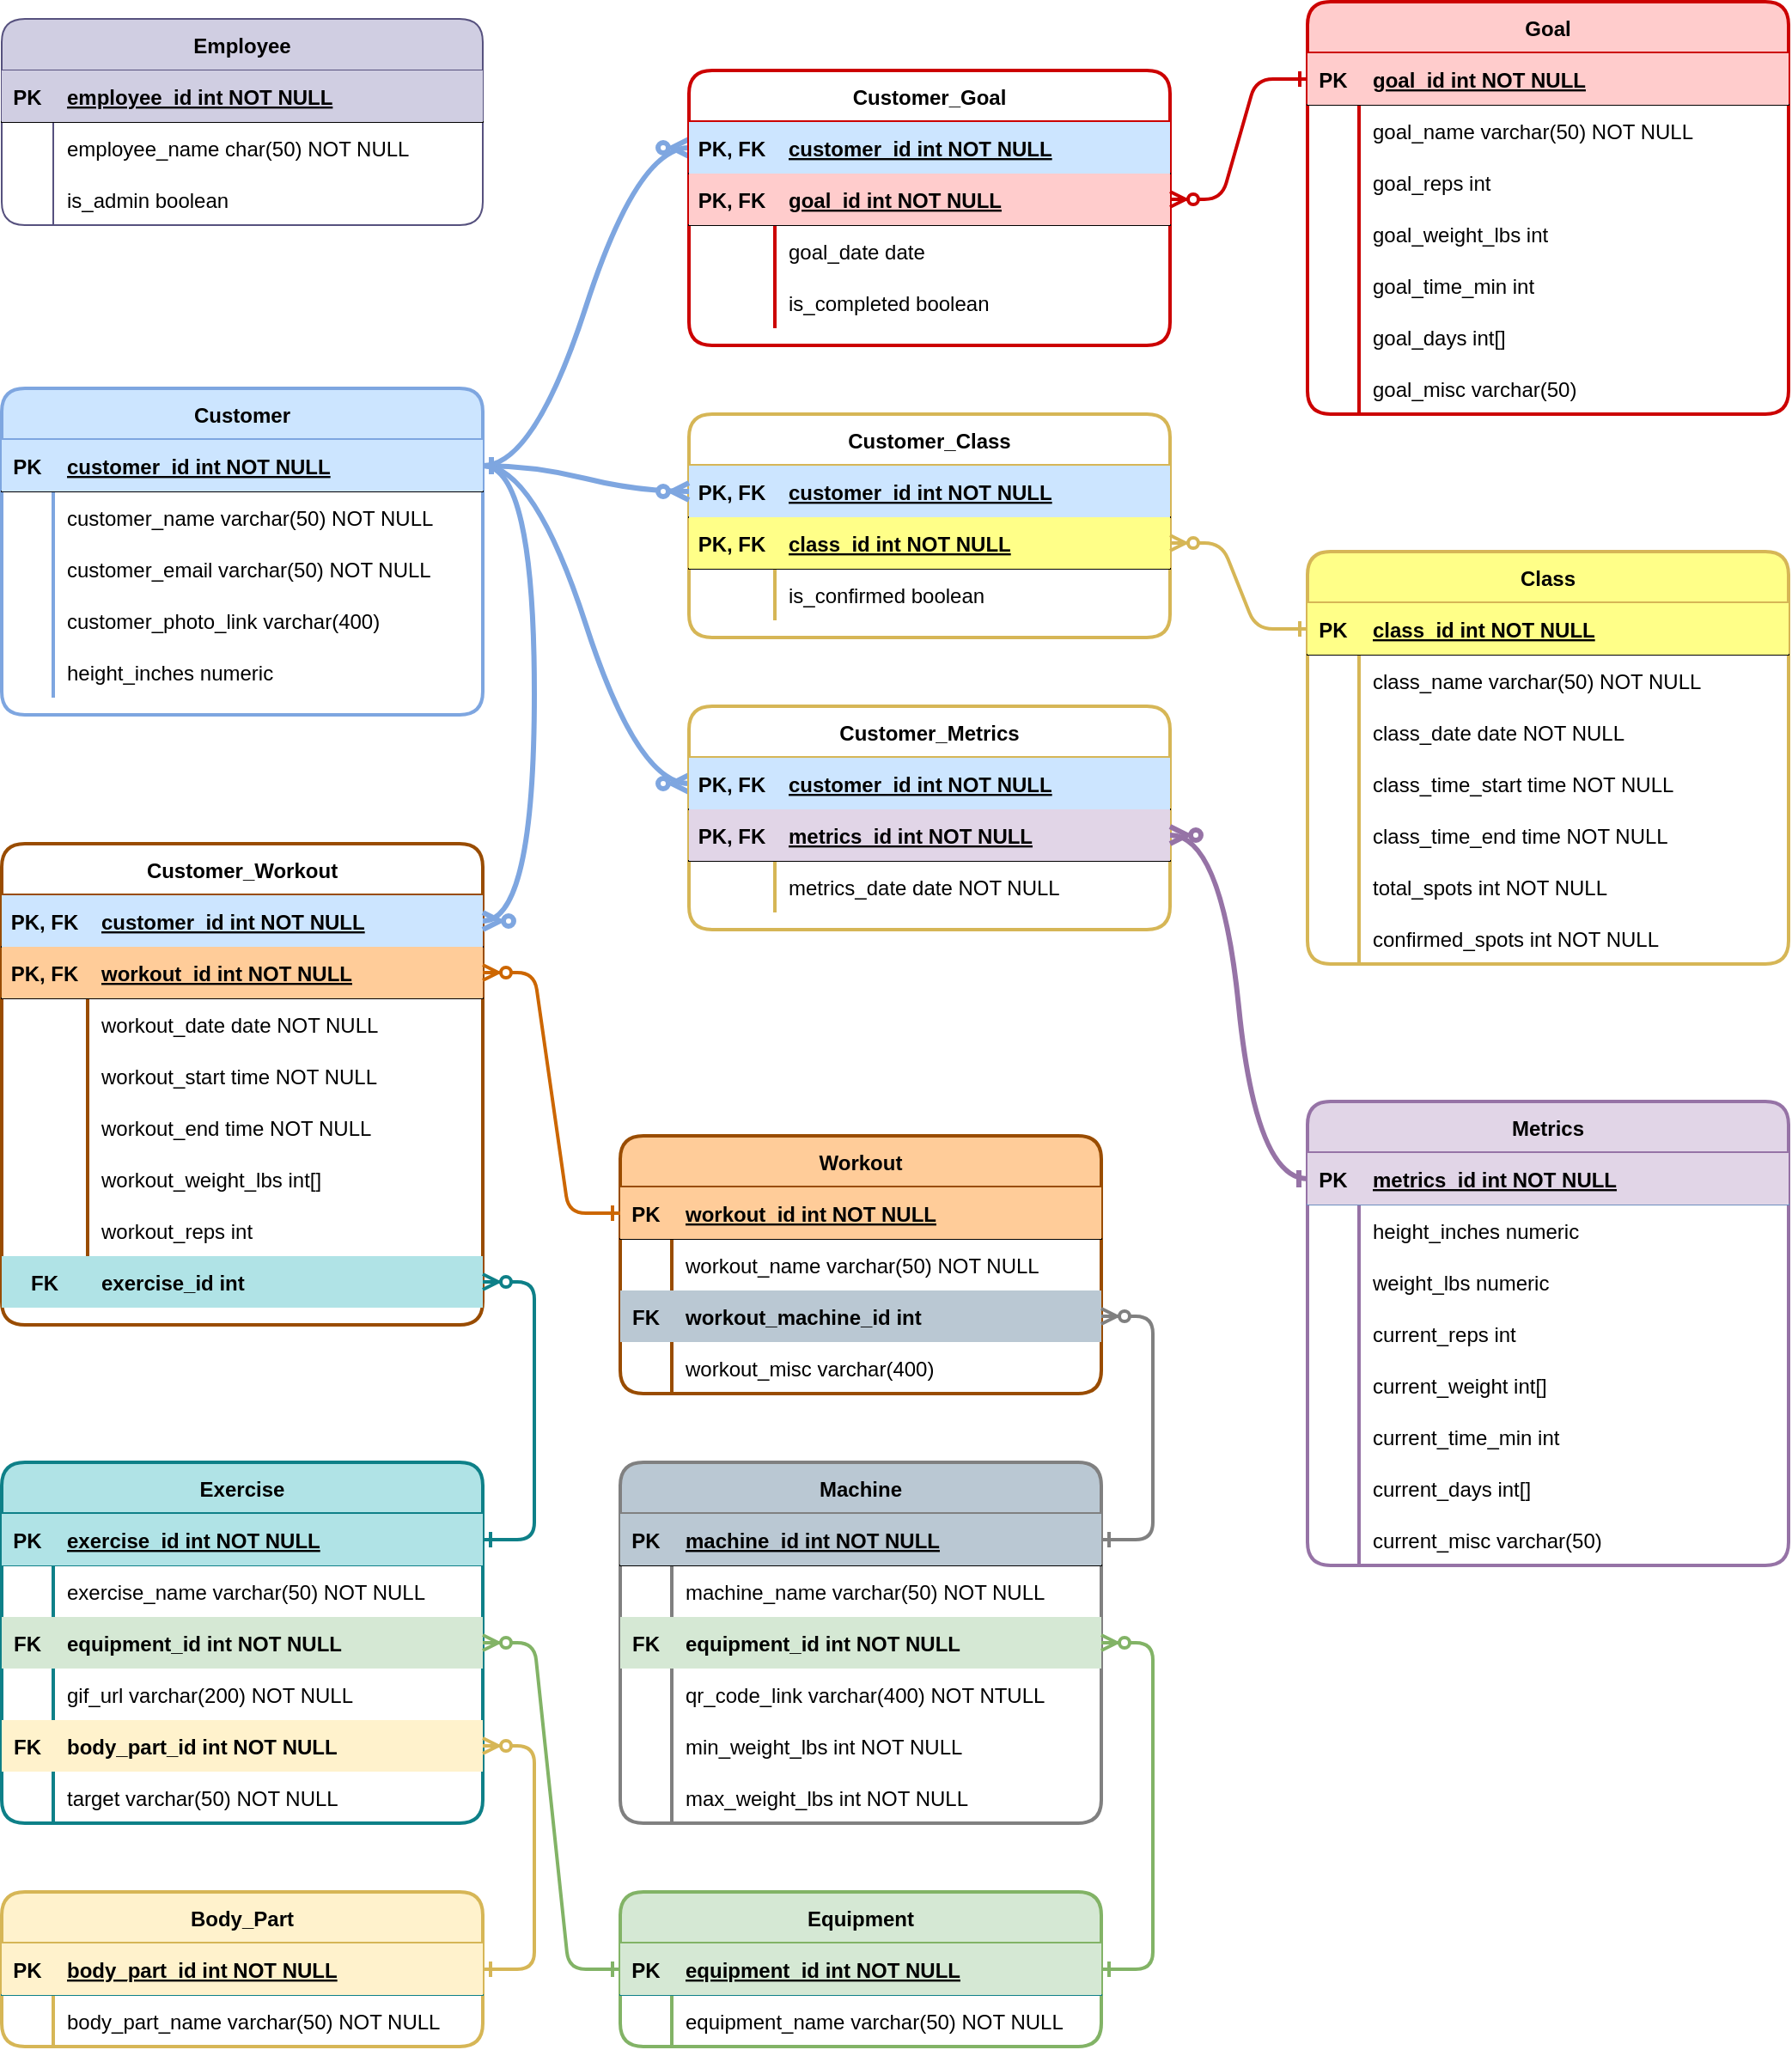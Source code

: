 <mxfile version="20.8.13" type="github">
  <diagram id="R2lEEEUBdFMjLlhIrx00" name="Page-1">
    <mxGraphModel dx="474" dy="677" grid="1" gridSize="10" guides="1" tooltips="1" connect="1" arrows="1" fold="1" page="1" pageScale="1" pageWidth="1100" pageHeight="1700" math="0" shadow="0" extFonts="Permanent Marker^https://fonts.googleapis.com/css?family=Permanent+Marker">
      <root>
        <mxCell id="0" />
        <mxCell id="1" parent="0" />
        <mxCell id="C-vyLk0tnHw3VtMMgP7b-1" value="" style="edgeStyle=entityRelationEdgeStyle;endArrow=ERzeroToMany;startArrow=ERone;endFill=1;startFill=0;strokeWidth=3;fillColor=#cce5ff;strokeColor=#7EA6E0;curved=1;" parent="1" source="C-vyLk0tnHw3VtMMgP7b-24" target="C-vyLk0tnHw3VtMMgP7b-3" edge="1">
          <mxGeometry width="100" height="100" relative="1" as="geometry">
            <mxPoint x="340" y="720" as="sourcePoint" />
            <mxPoint x="440" y="620" as="targetPoint" />
          </mxGeometry>
        </mxCell>
        <mxCell id="C-vyLk0tnHw3VtMMgP7b-2" value="Customer_Goal" style="shape=table;startSize=30;container=1;collapsible=1;childLayout=tableLayout;fixedRows=1;rowLines=0;fontStyle=1;align=center;resizeLast=1;rounded=1;strokeColor=#CC0000;strokeWidth=2;" parent="1" vertex="1">
          <mxGeometry x="440" y="110" width="280" height="160" as="geometry" />
        </mxCell>
        <mxCell id="C-vyLk0tnHw3VtMMgP7b-3" value="" style="shape=partialRectangle;collapsible=0;dropTarget=0;pointerEvents=0;fillColor=none;points=[[0,0.5],[1,0.5]];portConstraint=eastwest;top=0;left=0;right=0;bottom=1;" parent="C-vyLk0tnHw3VtMMgP7b-2" vertex="1">
          <mxGeometry y="30" width="280" height="30" as="geometry" />
        </mxCell>
        <mxCell id="C-vyLk0tnHw3VtMMgP7b-4" value="PK, FK" style="shape=partialRectangle;overflow=hidden;connectable=0;fillColor=#cce5ff;top=0;left=0;bottom=0;right=0;fontStyle=1;strokeColor=#36393d;" parent="C-vyLk0tnHw3VtMMgP7b-3" vertex="1">
          <mxGeometry width="50" height="30" as="geometry">
            <mxRectangle width="50" height="30" as="alternateBounds" />
          </mxGeometry>
        </mxCell>
        <mxCell id="C-vyLk0tnHw3VtMMgP7b-5" value="customer_id int NOT NULL " style="shape=partialRectangle;overflow=hidden;connectable=0;fillColor=#cce5ff;top=0;left=0;bottom=0;right=0;align=left;spacingLeft=6;fontStyle=5;strokeColor=#36393d;" parent="C-vyLk0tnHw3VtMMgP7b-3" vertex="1">
          <mxGeometry x="50" width="230" height="30" as="geometry">
            <mxRectangle width="230" height="30" as="alternateBounds" />
          </mxGeometry>
        </mxCell>
        <mxCell id="Ex6N4idL1jnf6mlHavYY-10" style="shape=partialRectangle;collapsible=0;dropTarget=0;pointerEvents=0;fillColor=none;points=[[0,0.5],[1,0.5]];portConstraint=eastwest;top=0;left=0;right=0;bottom=1;" parent="C-vyLk0tnHw3VtMMgP7b-2" vertex="1">
          <mxGeometry y="60" width="280" height="30" as="geometry" />
        </mxCell>
        <mxCell id="Ex6N4idL1jnf6mlHavYY-11" value="PK, FK" style="shape=partialRectangle;overflow=hidden;connectable=0;fillColor=#ffcccc;top=0;left=0;bottom=0;right=0;fontStyle=1;strokeColor=#36393d;" parent="Ex6N4idL1jnf6mlHavYY-10" vertex="1">
          <mxGeometry width="50" height="30" as="geometry">
            <mxRectangle width="50" height="30" as="alternateBounds" />
          </mxGeometry>
        </mxCell>
        <mxCell id="Ex6N4idL1jnf6mlHavYY-12" value="goal_id int NOT NULL" style="shape=partialRectangle;overflow=hidden;connectable=0;fillColor=#ffcccc;top=0;left=0;bottom=0;right=0;align=left;spacingLeft=6;fontStyle=5;strokeColor=#36393d;" parent="Ex6N4idL1jnf6mlHavYY-10" vertex="1">
          <mxGeometry x="50" width="230" height="30" as="geometry">
            <mxRectangle width="230" height="30" as="alternateBounds" />
          </mxGeometry>
        </mxCell>
        <mxCell id="C-vyLk0tnHw3VtMMgP7b-6" value="" style="shape=partialRectangle;collapsible=0;dropTarget=0;pointerEvents=0;fillColor=none;points=[[0,0.5],[1,0.5]];portConstraint=eastwest;top=0;left=0;right=0;bottom=0;" parent="C-vyLk0tnHw3VtMMgP7b-2" vertex="1">
          <mxGeometry y="90" width="280" height="30" as="geometry" />
        </mxCell>
        <mxCell id="C-vyLk0tnHw3VtMMgP7b-7" value="" style="shape=partialRectangle;overflow=hidden;connectable=0;fillColor=none;top=0;left=0;bottom=0;right=0;fontStyle=1" parent="C-vyLk0tnHw3VtMMgP7b-6" vertex="1">
          <mxGeometry width="50" height="30" as="geometry">
            <mxRectangle width="50" height="30" as="alternateBounds" />
          </mxGeometry>
        </mxCell>
        <mxCell id="C-vyLk0tnHw3VtMMgP7b-8" value="goal_date date" style="shape=partialRectangle;overflow=hidden;connectable=0;fillColor=none;top=0;left=0;bottom=0;right=0;align=left;spacingLeft=6;fontStyle=0" parent="C-vyLk0tnHw3VtMMgP7b-6" vertex="1">
          <mxGeometry x="50" width="230" height="30" as="geometry">
            <mxRectangle width="230" height="30" as="alternateBounds" />
          </mxGeometry>
        </mxCell>
        <mxCell id="Ex6N4idL1jnf6mlHavYY-176" style="shape=partialRectangle;collapsible=0;dropTarget=0;pointerEvents=0;fillColor=none;points=[[0,0.5],[1,0.5]];portConstraint=eastwest;top=0;left=0;right=0;bottom=0;" parent="C-vyLk0tnHw3VtMMgP7b-2" vertex="1">
          <mxGeometry y="120" width="280" height="30" as="geometry" />
        </mxCell>
        <mxCell id="Ex6N4idL1jnf6mlHavYY-177" style="shape=partialRectangle;overflow=hidden;connectable=0;fillColor=none;top=0;left=0;bottom=0;right=0;fontStyle=1" parent="Ex6N4idL1jnf6mlHavYY-176" vertex="1">
          <mxGeometry width="50" height="30" as="geometry">
            <mxRectangle width="50" height="30" as="alternateBounds" />
          </mxGeometry>
        </mxCell>
        <mxCell id="Ex6N4idL1jnf6mlHavYY-178" value="is_completed boolean" style="shape=partialRectangle;overflow=hidden;connectable=0;fillColor=none;top=0;left=0;bottom=0;right=0;align=left;spacingLeft=6;fontStyle=0" parent="Ex6N4idL1jnf6mlHavYY-176" vertex="1">
          <mxGeometry x="50" width="230" height="30" as="geometry">
            <mxRectangle width="230" height="30" as="alternateBounds" />
          </mxGeometry>
        </mxCell>
        <mxCell id="C-vyLk0tnHw3VtMMgP7b-13" value="Goal" style="shape=table;startSize=30;container=1;collapsible=1;childLayout=tableLayout;fixedRows=1;rowLines=0;fontStyle=1;align=center;resizeLast=1;rounded=1;fillColor=#ffcccc;strokeColor=#CC0000;strokeWidth=2;" parent="1" vertex="1">
          <mxGeometry x="800" y="70" width="280" height="240" as="geometry" />
        </mxCell>
        <mxCell id="C-vyLk0tnHw3VtMMgP7b-14" value="" style="shape=partialRectangle;collapsible=0;dropTarget=0;pointerEvents=0;fillColor=none;points=[[0,0.5],[1,0.5]];portConstraint=eastwest;top=0;left=0;right=0;bottom=1;" parent="C-vyLk0tnHw3VtMMgP7b-13" vertex="1">
          <mxGeometry y="30" width="280" height="30" as="geometry" />
        </mxCell>
        <mxCell id="C-vyLk0tnHw3VtMMgP7b-15" value="PK" style="shape=partialRectangle;overflow=hidden;connectable=0;fillColor=#ffcccc;top=0;left=0;bottom=0;right=0;fontStyle=1;strokeColor=#36393d;" parent="C-vyLk0tnHw3VtMMgP7b-14" vertex="1">
          <mxGeometry width="30" height="30" as="geometry">
            <mxRectangle width="30" height="30" as="alternateBounds" />
          </mxGeometry>
        </mxCell>
        <mxCell id="C-vyLk0tnHw3VtMMgP7b-16" value="goal_id int NOT NULL " style="shape=partialRectangle;overflow=hidden;connectable=0;fillColor=#ffcccc;top=0;left=0;bottom=0;right=0;align=left;spacingLeft=6;fontStyle=5;strokeColor=#36393d;" parent="C-vyLk0tnHw3VtMMgP7b-14" vertex="1">
          <mxGeometry x="30" width="250" height="30" as="geometry">
            <mxRectangle width="250" height="30" as="alternateBounds" />
          </mxGeometry>
        </mxCell>
        <mxCell id="C-vyLk0tnHw3VtMMgP7b-17" value="" style="shape=partialRectangle;collapsible=0;dropTarget=0;pointerEvents=0;fillColor=none;points=[[0,0.5],[1,0.5]];portConstraint=eastwest;top=0;left=0;right=0;bottom=0;" parent="C-vyLk0tnHw3VtMMgP7b-13" vertex="1">
          <mxGeometry y="60" width="280" height="30" as="geometry" />
        </mxCell>
        <mxCell id="C-vyLk0tnHw3VtMMgP7b-18" value="" style="shape=partialRectangle;overflow=hidden;connectable=0;fillColor=none;top=0;left=0;bottom=0;right=0;" parent="C-vyLk0tnHw3VtMMgP7b-17" vertex="1">
          <mxGeometry width="30" height="30" as="geometry">
            <mxRectangle width="30" height="30" as="alternateBounds" />
          </mxGeometry>
        </mxCell>
        <mxCell id="C-vyLk0tnHw3VtMMgP7b-19" value="goal_name varchar(50) NOT NULL" style="shape=partialRectangle;overflow=hidden;connectable=0;fillColor=none;top=0;left=0;bottom=0;right=0;align=left;spacingLeft=6;" parent="C-vyLk0tnHw3VtMMgP7b-17" vertex="1">
          <mxGeometry x="30" width="250" height="30" as="geometry">
            <mxRectangle width="250" height="30" as="alternateBounds" />
          </mxGeometry>
        </mxCell>
        <mxCell id="C-vyLk0tnHw3VtMMgP7b-20" value="" style="shape=partialRectangle;collapsible=0;dropTarget=0;pointerEvents=0;fillColor=none;points=[[0,0.5],[1,0.5]];portConstraint=eastwest;top=0;left=0;right=0;bottom=0;" parent="C-vyLk0tnHw3VtMMgP7b-13" vertex="1">
          <mxGeometry y="90" width="280" height="30" as="geometry" />
        </mxCell>
        <mxCell id="C-vyLk0tnHw3VtMMgP7b-21" value="" style="shape=partialRectangle;overflow=hidden;connectable=0;fillColor=none;top=0;left=0;bottom=0;right=0;" parent="C-vyLk0tnHw3VtMMgP7b-20" vertex="1">
          <mxGeometry width="30" height="30" as="geometry">
            <mxRectangle width="30" height="30" as="alternateBounds" />
          </mxGeometry>
        </mxCell>
        <mxCell id="C-vyLk0tnHw3VtMMgP7b-22" value="goal_reps int" style="shape=partialRectangle;overflow=hidden;connectable=0;fillColor=none;top=0;left=0;bottom=0;right=0;align=left;spacingLeft=6;" parent="C-vyLk0tnHw3VtMMgP7b-20" vertex="1">
          <mxGeometry x="30" width="250" height="30" as="geometry">
            <mxRectangle width="250" height="30" as="alternateBounds" />
          </mxGeometry>
        </mxCell>
        <mxCell id="Ex6N4idL1jnf6mlHavYY-27" style="shape=partialRectangle;collapsible=0;dropTarget=0;pointerEvents=0;fillColor=none;points=[[0,0.5],[1,0.5]];portConstraint=eastwest;top=0;left=0;right=0;bottom=0;" parent="C-vyLk0tnHw3VtMMgP7b-13" vertex="1">
          <mxGeometry y="120" width="280" height="30" as="geometry" />
        </mxCell>
        <mxCell id="Ex6N4idL1jnf6mlHavYY-28" style="shape=partialRectangle;overflow=hidden;connectable=0;fillColor=none;top=0;left=0;bottom=0;right=0;" parent="Ex6N4idL1jnf6mlHavYY-27" vertex="1">
          <mxGeometry width="30" height="30" as="geometry">
            <mxRectangle width="30" height="30" as="alternateBounds" />
          </mxGeometry>
        </mxCell>
        <mxCell id="Ex6N4idL1jnf6mlHavYY-29" value="goal_weight_lbs int" style="shape=partialRectangle;overflow=hidden;connectable=0;fillColor=none;top=0;left=0;bottom=0;right=0;align=left;spacingLeft=6;" parent="Ex6N4idL1jnf6mlHavYY-27" vertex="1">
          <mxGeometry x="30" width="250" height="30" as="geometry">
            <mxRectangle width="250" height="30" as="alternateBounds" />
          </mxGeometry>
        </mxCell>
        <mxCell id="Ex6N4idL1jnf6mlHavYY-30" style="shape=partialRectangle;collapsible=0;dropTarget=0;pointerEvents=0;fillColor=none;points=[[0,0.5],[1,0.5]];portConstraint=eastwest;top=0;left=0;right=0;bottom=0;" parent="C-vyLk0tnHw3VtMMgP7b-13" vertex="1">
          <mxGeometry y="150" width="280" height="30" as="geometry" />
        </mxCell>
        <mxCell id="Ex6N4idL1jnf6mlHavYY-31" style="shape=partialRectangle;overflow=hidden;connectable=0;fillColor=none;top=0;left=0;bottom=0;right=0;" parent="Ex6N4idL1jnf6mlHavYY-30" vertex="1">
          <mxGeometry width="30" height="30" as="geometry">
            <mxRectangle width="30" height="30" as="alternateBounds" />
          </mxGeometry>
        </mxCell>
        <mxCell id="Ex6N4idL1jnf6mlHavYY-32" value="goal_time_min int" style="shape=partialRectangle;overflow=hidden;connectable=0;fillColor=none;top=0;left=0;bottom=0;right=0;align=left;spacingLeft=6;" parent="Ex6N4idL1jnf6mlHavYY-30" vertex="1">
          <mxGeometry x="30" width="250" height="30" as="geometry">
            <mxRectangle width="250" height="30" as="alternateBounds" />
          </mxGeometry>
        </mxCell>
        <mxCell id="Ex6N4idL1jnf6mlHavYY-33" style="shape=partialRectangle;collapsible=0;dropTarget=0;pointerEvents=0;fillColor=none;points=[[0,0.5],[1,0.5]];portConstraint=eastwest;top=0;left=0;right=0;bottom=0;" parent="C-vyLk0tnHw3VtMMgP7b-13" vertex="1">
          <mxGeometry y="180" width="280" height="30" as="geometry" />
        </mxCell>
        <mxCell id="Ex6N4idL1jnf6mlHavYY-34" style="shape=partialRectangle;overflow=hidden;connectable=0;fillColor=none;top=0;left=0;bottom=0;right=0;" parent="Ex6N4idL1jnf6mlHavYY-33" vertex="1">
          <mxGeometry width="30" height="30" as="geometry">
            <mxRectangle width="30" height="30" as="alternateBounds" />
          </mxGeometry>
        </mxCell>
        <mxCell id="Ex6N4idL1jnf6mlHavYY-35" value="goal_days int[]" style="shape=partialRectangle;overflow=hidden;connectable=0;fillColor=none;top=0;left=0;bottom=0;right=0;align=left;spacingLeft=6;" parent="Ex6N4idL1jnf6mlHavYY-33" vertex="1">
          <mxGeometry x="30" width="250" height="30" as="geometry">
            <mxRectangle width="250" height="30" as="alternateBounds" />
          </mxGeometry>
        </mxCell>
        <mxCell id="Ex6N4idL1jnf6mlHavYY-36" style="shape=partialRectangle;collapsible=0;dropTarget=0;pointerEvents=0;fillColor=none;points=[[0,0.5],[1,0.5]];portConstraint=eastwest;top=0;left=0;right=0;bottom=0;" parent="C-vyLk0tnHw3VtMMgP7b-13" vertex="1">
          <mxGeometry y="210" width="280" height="30" as="geometry" />
        </mxCell>
        <mxCell id="Ex6N4idL1jnf6mlHavYY-37" style="shape=partialRectangle;overflow=hidden;connectable=0;fillColor=none;top=0;left=0;bottom=0;right=0;" parent="Ex6N4idL1jnf6mlHavYY-36" vertex="1">
          <mxGeometry width="30" height="30" as="geometry">
            <mxRectangle width="30" height="30" as="alternateBounds" />
          </mxGeometry>
        </mxCell>
        <mxCell id="Ex6N4idL1jnf6mlHavYY-38" value="goal_misc varchar(50)" style="shape=partialRectangle;overflow=hidden;connectable=0;fillColor=none;top=0;left=0;bottom=0;right=0;align=left;spacingLeft=6;" parent="Ex6N4idL1jnf6mlHavYY-36" vertex="1">
          <mxGeometry x="30" width="250" height="30" as="geometry">
            <mxRectangle width="250" height="30" as="alternateBounds" />
          </mxGeometry>
        </mxCell>
        <mxCell id="C-vyLk0tnHw3VtMMgP7b-23" value="Customer" style="shape=table;startSize=30;container=1;collapsible=1;childLayout=tableLayout;fixedRows=1;rowLines=0;fontStyle=1;align=center;resizeLast=1;fillColor=#cce5ff;strokeColor=#7EA6E0;rounded=1;strokeWidth=2;" parent="1" vertex="1">
          <mxGeometry x="40" y="295" width="280" height="190" as="geometry" />
        </mxCell>
        <mxCell id="C-vyLk0tnHw3VtMMgP7b-24" value="" style="shape=partialRectangle;collapsible=0;dropTarget=0;pointerEvents=0;fillColor=none;points=[[0,0.5],[1,0.5]];portConstraint=eastwest;top=0;left=0;right=0;bottom=1;" parent="C-vyLk0tnHw3VtMMgP7b-23" vertex="1">
          <mxGeometry y="30" width="280" height="30" as="geometry" />
        </mxCell>
        <mxCell id="C-vyLk0tnHw3VtMMgP7b-25" value="PK" style="shape=partialRectangle;overflow=hidden;connectable=0;fillColor=#cce5ff;top=0;left=0;bottom=0;right=0;fontStyle=1;strokeColor=#36393d;" parent="C-vyLk0tnHw3VtMMgP7b-24" vertex="1">
          <mxGeometry width="30" height="30" as="geometry">
            <mxRectangle width="30" height="30" as="alternateBounds" />
          </mxGeometry>
        </mxCell>
        <mxCell id="C-vyLk0tnHw3VtMMgP7b-26" value="customer_id int NOT NULL " style="shape=partialRectangle;overflow=hidden;connectable=0;fillColor=#cce5ff;top=0;left=0;bottom=0;right=0;align=left;spacingLeft=6;fontStyle=5;strokeColor=#36393d;" parent="C-vyLk0tnHw3VtMMgP7b-24" vertex="1">
          <mxGeometry x="30" width="250" height="30" as="geometry">
            <mxRectangle width="250" height="30" as="alternateBounds" />
          </mxGeometry>
        </mxCell>
        <mxCell id="C-vyLk0tnHw3VtMMgP7b-27" value="" style="shape=partialRectangle;collapsible=0;dropTarget=0;pointerEvents=0;fillColor=none;points=[[0,0.5],[1,0.5]];portConstraint=eastwest;top=0;left=0;right=0;bottom=0;" parent="C-vyLk0tnHw3VtMMgP7b-23" vertex="1">
          <mxGeometry y="60" width="280" height="30" as="geometry" />
        </mxCell>
        <mxCell id="C-vyLk0tnHw3VtMMgP7b-28" value="" style="shape=partialRectangle;overflow=hidden;connectable=0;fillColor=none;top=0;left=0;bottom=0;right=0;" parent="C-vyLk0tnHw3VtMMgP7b-27" vertex="1">
          <mxGeometry width="30" height="30" as="geometry">
            <mxRectangle width="30" height="30" as="alternateBounds" />
          </mxGeometry>
        </mxCell>
        <mxCell id="C-vyLk0tnHw3VtMMgP7b-29" value="customer_name varchar(50) NOT NULL" style="shape=partialRectangle;overflow=hidden;connectable=0;fillColor=none;top=0;left=0;bottom=0;right=0;align=left;spacingLeft=6;" parent="C-vyLk0tnHw3VtMMgP7b-27" vertex="1">
          <mxGeometry x="30" width="250" height="30" as="geometry">
            <mxRectangle width="250" height="30" as="alternateBounds" />
          </mxGeometry>
        </mxCell>
        <mxCell id="Ex6N4idL1jnf6mlHavYY-1" style="shape=partialRectangle;collapsible=0;dropTarget=0;pointerEvents=0;fillColor=none;points=[[0,0.5],[1,0.5]];portConstraint=eastwest;top=0;left=0;right=0;bottom=0;" parent="C-vyLk0tnHw3VtMMgP7b-23" vertex="1">
          <mxGeometry y="90" width="280" height="30" as="geometry" />
        </mxCell>
        <mxCell id="Ex6N4idL1jnf6mlHavYY-2" style="shape=partialRectangle;overflow=hidden;connectable=0;fillColor=none;top=0;left=0;bottom=0;right=0;" parent="Ex6N4idL1jnf6mlHavYY-1" vertex="1">
          <mxGeometry width="30" height="30" as="geometry">
            <mxRectangle width="30" height="30" as="alternateBounds" />
          </mxGeometry>
        </mxCell>
        <mxCell id="Ex6N4idL1jnf6mlHavYY-3" value="customer_email varchar(50) NOT NULL" style="shape=partialRectangle;overflow=hidden;connectable=0;fillColor=none;top=0;left=0;bottom=0;right=0;align=left;spacingLeft=6;" parent="Ex6N4idL1jnf6mlHavYY-1" vertex="1">
          <mxGeometry x="30" width="250" height="30" as="geometry">
            <mxRectangle width="250" height="30" as="alternateBounds" />
          </mxGeometry>
        </mxCell>
        <mxCell id="Ex6N4idL1jnf6mlHavYY-7" style="shape=partialRectangle;collapsible=0;dropTarget=0;pointerEvents=0;fillColor=none;points=[[0,0.5],[1,0.5]];portConstraint=eastwest;top=0;left=0;right=0;bottom=0;" parent="C-vyLk0tnHw3VtMMgP7b-23" vertex="1">
          <mxGeometry y="120" width="280" height="30" as="geometry" />
        </mxCell>
        <mxCell id="Ex6N4idL1jnf6mlHavYY-8" style="shape=partialRectangle;overflow=hidden;connectable=0;fillColor=none;top=0;left=0;bottom=0;right=0;" parent="Ex6N4idL1jnf6mlHavYY-7" vertex="1">
          <mxGeometry width="30" height="30" as="geometry">
            <mxRectangle width="30" height="30" as="alternateBounds" />
          </mxGeometry>
        </mxCell>
        <mxCell id="Ex6N4idL1jnf6mlHavYY-9" value="customer_photo_link varchar(400)" style="shape=partialRectangle;overflow=hidden;connectable=0;fillColor=none;top=0;left=0;bottom=0;right=0;align=left;spacingLeft=6;" parent="Ex6N4idL1jnf6mlHavYY-7" vertex="1">
          <mxGeometry x="30" width="250" height="30" as="geometry">
            <mxRectangle width="250" height="30" as="alternateBounds" />
          </mxGeometry>
        </mxCell>
        <mxCell id="WM1W1XOqhFe99pqhkDE4-15" style="shape=partialRectangle;collapsible=0;dropTarget=0;pointerEvents=0;fillColor=none;points=[[0,0.5],[1,0.5]];portConstraint=eastwest;top=0;left=0;right=0;bottom=0;" vertex="1" parent="C-vyLk0tnHw3VtMMgP7b-23">
          <mxGeometry y="150" width="280" height="30" as="geometry" />
        </mxCell>
        <mxCell id="WM1W1XOqhFe99pqhkDE4-16" style="shape=partialRectangle;overflow=hidden;connectable=0;fillColor=none;top=0;left=0;bottom=0;right=0;" vertex="1" parent="WM1W1XOqhFe99pqhkDE4-15">
          <mxGeometry width="30" height="30" as="geometry">
            <mxRectangle width="30" height="30" as="alternateBounds" />
          </mxGeometry>
        </mxCell>
        <mxCell id="WM1W1XOqhFe99pqhkDE4-17" value="height_inches numeric" style="shape=partialRectangle;overflow=hidden;connectable=0;fillColor=none;top=0;left=0;bottom=0;right=0;align=left;spacingLeft=6;" vertex="1" parent="WM1W1XOqhFe99pqhkDE4-15">
          <mxGeometry x="30" width="250" height="30" as="geometry">
            <mxRectangle width="250" height="30" as="alternateBounds" />
          </mxGeometry>
        </mxCell>
        <mxCell id="C-vyLk0tnHw3VtMMgP7b-12" value="" style="edgeStyle=entityRelationEdgeStyle;endArrow=ERzeroToMany;startArrow=ERone;endFill=1;startFill=0;strokeColor=#CC0000;strokeWidth=2;" parent="1" source="C-vyLk0tnHw3VtMMgP7b-14" target="Ex6N4idL1jnf6mlHavYY-10" edge="1">
          <mxGeometry width="100" height="100" relative="1" as="geometry">
            <mxPoint x="400" y="180" as="sourcePoint" />
            <mxPoint x="520" y="85" as="targetPoint" />
          </mxGeometry>
        </mxCell>
        <mxCell id="Ex6N4idL1jnf6mlHavYY-39" value="Workout" style="shape=table;startSize=30;container=1;collapsible=1;childLayout=tableLayout;fixedRows=1;rowLines=0;fontStyle=1;align=center;resizeLast=1;rounded=1;fillColor=#ffcc99;strokeColor=#994C00;strokeWidth=2;" parent="1" vertex="1">
          <mxGeometry x="400" y="730" width="280" height="150" as="geometry" />
        </mxCell>
        <mxCell id="Ex6N4idL1jnf6mlHavYY-40" value="" style="shape=partialRectangle;collapsible=0;dropTarget=0;pointerEvents=0;fillColor=none;points=[[0,0.5],[1,0.5]];portConstraint=eastwest;top=0;left=0;right=0;bottom=1;" parent="Ex6N4idL1jnf6mlHavYY-39" vertex="1">
          <mxGeometry y="30" width="280" height="30" as="geometry" />
        </mxCell>
        <mxCell id="Ex6N4idL1jnf6mlHavYY-41" value="PK" style="shape=partialRectangle;overflow=hidden;connectable=0;fillColor=#ffcc99;top=0;left=0;bottom=0;right=0;fontStyle=1;strokeColor=#36393d;" parent="Ex6N4idL1jnf6mlHavYY-40" vertex="1">
          <mxGeometry width="30" height="30" as="geometry">
            <mxRectangle width="30" height="30" as="alternateBounds" />
          </mxGeometry>
        </mxCell>
        <mxCell id="Ex6N4idL1jnf6mlHavYY-42" value="workout_id int NOT NULL " style="shape=partialRectangle;overflow=hidden;connectable=0;fillColor=#ffcc99;top=0;left=0;bottom=0;right=0;align=left;spacingLeft=6;fontStyle=5;strokeColor=#36393d;" parent="Ex6N4idL1jnf6mlHavYY-40" vertex="1">
          <mxGeometry x="30" width="250" height="30" as="geometry">
            <mxRectangle width="250" height="30" as="alternateBounds" />
          </mxGeometry>
        </mxCell>
        <mxCell id="Ex6N4idL1jnf6mlHavYY-43" value="" style="shape=partialRectangle;collapsible=0;dropTarget=0;pointerEvents=0;fillColor=none;points=[[0,0.5],[1,0.5]];portConstraint=eastwest;top=0;left=0;right=0;bottom=0;" parent="Ex6N4idL1jnf6mlHavYY-39" vertex="1">
          <mxGeometry y="60" width="280" height="30" as="geometry" />
        </mxCell>
        <mxCell id="Ex6N4idL1jnf6mlHavYY-44" value="" style="shape=partialRectangle;overflow=hidden;connectable=0;fillColor=none;top=0;left=0;bottom=0;right=0;" parent="Ex6N4idL1jnf6mlHavYY-43" vertex="1">
          <mxGeometry width="30" height="30" as="geometry">
            <mxRectangle width="30" height="30" as="alternateBounds" />
          </mxGeometry>
        </mxCell>
        <mxCell id="Ex6N4idL1jnf6mlHavYY-45" value="workout_name varchar(50) NOT NULL" style="shape=partialRectangle;overflow=hidden;connectable=0;fillColor=none;top=0;left=0;bottom=0;right=0;align=left;spacingLeft=6;" parent="Ex6N4idL1jnf6mlHavYY-43" vertex="1">
          <mxGeometry x="30" width="250" height="30" as="geometry">
            <mxRectangle width="250" height="30" as="alternateBounds" />
          </mxGeometry>
        </mxCell>
        <mxCell id="Ex6N4idL1jnf6mlHavYY-55" style="shape=partialRectangle;collapsible=0;dropTarget=0;pointerEvents=0;fillColor=none;points=[[0,0.5],[1,0.5]];portConstraint=eastwest;top=0;left=0;right=0;bottom=0;" parent="Ex6N4idL1jnf6mlHavYY-39" vertex="1">
          <mxGeometry y="90" width="280" height="30" as="geometry" />
        </mxCell>
        <mxCell id="Ex6N4idL1jnf6mlHavYY-56" value="FK" style="shape=partialRectangle;overflow=hidden;connectable=0;fillColor=#bac8d3;top=0;left=0;bottom=0;right=0;strokeColor=#23445d;fontStyle=1" parent="Ex6N4idL1jnf6mlHavYY-55" vertex="1">
          <mxGeometry width="30" height="30" as="geometry">
            <mxRectangle width="30" height="30" as="alternateBounds" />
          </mxGeometry>
        </mxCell>
        <mxCell id="Ex6N4idL1jnf6mlHavYY-57" value="workout_machine_id int" style="shape=partialRectangle;overflow=hidden;connectable=0;fillColor=#bac8d3;top=0;left=0;bottom=0;right=0;align=left;spacingLeft=6;strokeColor=#23445d;fontStyle=1" parent="Ex6N4idL1jnf6mlHavYY-55" vertex="1">
          <mxGeometry x="30" width="250" height="30" as="geometry">
            <mxRectangle width="250" height="30" as="alternateBounds" />
          </mxGeometry>
        </mxCell>
        <mxCell id="Ex6N4idL1jnf6mlHavYY-58" style="shape=partialRectangle;collapsible=0;dropTarget=0;pointerEvents=0;fillColor=none;points=[[0,0.5],[1,0.5]];portConstraint=eastwest;top=0;left=0;right=0;bottom=0;" parent="Ex6N4idL1jnf6mlHavYY-39" vertex="1">
          <mxGeometry y="120" width="280" height="30" as="geometry" />
        </mxCell>
        <mxCell id="Ex6N4idL1jnf6mlHavYY-59" style="shape=partialRectangle;overflow=hidden;connectable=0;fillColor=none;top=0;left=0;bottom=0;right=0;" parent="Ex6N4idL1jnf6mlHavYY-58" vertex="1">
          <mxGeometry width="30" height="30" as="geometry">
            <mxRectangle width="30" height="30" as="alternateBounds" />
          </mxGeometry>
        </mxCell>
        <mxCell id="Ex6N4idL1jnf6mlHavYY-60" value="workout_misc varchar(400)" style="shape=partialRectangle;overflow=hidden;connectable=0;fillColor=none;top=0;left=0;bottom=0;right=0;align=left;spacingLeft=6;" parent="Ex6N4idL1jnf6mlHavYY-58" vertex="1">
          <mxGeometry x="30" width="250" height="30" as="geometry">
            <mxRectangle width="250" height="30" as="alternateBounds" />
          </mxGeometry>
        </mxCell>
        <mxCell id="Ex6N4idL1jnf6mlHavYY-61" value="Customer_Workout" style="shape=table;startSize=30;container=1;collapsible=1;childLayout=tableLayout;fixedRows=1;rowLines=0;fontStyle=1;align=center;resizeLast=1;rounded=1;strokeColor=#994C00;strokeWidth=2;" parent="1" vertex="1">
          <mxGeometry x="40" y="560" width="280" height="280" as="geometry" />
        </mxCell>
        <mxCell id="Ex6N4idL1jnf6mlHavYY-65" style="shape=partialRectangle;collapsible=0;dropTarget=0;pointerEvents=0;fillColor=none;points=[[0,0.5],[1,0.5]];portConstraint=eastwest;top=0;left=0;right=0;bottom=1;" parent="Ex6N4idL1jnf6mlHavYY-61" vertex="1">
          <mxGeometry y="30" width="280" height="30" as="geometry" />
        </mxCell>
        <mxCell id="Ex6N4idL1jnf6mlHavYY-66" value="PK, FK" style="shape=partialRectangle;overflow=hidden;connectable=0;fillColor=#cce5ff;top=0;left=0;bottom=0;right=0;fontStyle=1;strokeColor=#36393d;" parent="Ex6N4idL1jnf6mlHavYY-65" vertex="1">
          <mxGeometry width="50" height="30" as="geometry">
            <mxRectangle width="50" height="30" as="alternateBounds" />
          </mxGeometry>
        </mxCell>
        <mxCell id="Ex6N4idL1jnf6mlHavYY-67" value="customer_id int NOT NULL" style="shape=partialRectangle;overflow=hidden;connectable=0;fillColor=#cce5ff;top=0;left=0;bottom=0;right=0;align=left;spacingLeft=6;fontStyle=5;strokeColor=#36393d;" parent="Ex6N4idL1jnf6mlHavYY-65" vertex="1">
          <mxGeometry x="50" width="230" height="30" as="geometry">
            <mxRectangle width="230" height="30" as="alternateBounds" />
          </mxGeometry>
        </mxCell>
        <mxCell id="Ex6N4idL1jnf6mlHavYY-62" value="" style="shape=partialRectangle;collapsible=0;dropTarget=0;pointerEvents=0;fillColor=none;points=[[0,0.5],[1,0.5]];portConstraint=eastwest;top=0;left=0;right=0;bottom=1;" parent="Ex6N4idL1jnf6mlHavYY-61" vertex="1">
          <mxGeometry y="60" width="280" height="30" as="geometry" />
        </mxCell>
        <mxCell id="Ex6N4idL1jnf6mlHavYY-63" value="PK, FK" style="shape=partialRectangle;overflow=hidden;connectable=0;fillColor=#ffcc99;top=0;left=0;bottom=0;right=0;fontStyle=1;strokeColor=#36393d;" parent="Ex6N4idL1jnf6mlHavYY-62" vertex="1">
          <mxGeometry width="50" height="30" as="geometry">
            <mxRectangle width="50" height="30" as="alternateBounds" />
          </mxGeometry>
        </mxCell>
        <mxCell id="Ex6N4idL1jnf6mlHavYY-64" value="workout_id int NOT NULL " style="shape=partialRectangle;overflow=hidden;connectable=0;fillColor=#ffcc99;top=0;left=0;bottom=0;right=0;align=left;spacingLeft=6;fontStyle=5;strokeColor=#36393d;" parent="Ex6N4idL1jnf6mlHavYY-62" vertex="1">
          <mxGeometry x="50" width="230" height="30" as="geometry">
            <mxRectangle width="230" height="30" as="alternateBounds" />
          </mxGeometry>
        </mxCell>
        <mxCell id="Ex6N4idL1jnf6mlHavYY-68" value="" style="shape=partialRectangle;collapsible=0;dropTarget=0;pointerEvents=0;fillColor=none;points=[[0,0.5],[1,0.5]];portConstraint=eastwest;top=0;left=0;right=0;bottom=0;" parent="Ex6N4idL1jnf6mlHavYY-61" vertex="1">
          <mxGeometry y="90" width="280" height="30" as="geometry" />
        </mxCell>
        <mxCell id="Ex6N4idL1jnf6mlHavYY-69" value="" style="shape=partialRectangle;overflow=hidden;connectable=0;fillColor=none;top=0;left=0;bottom=0;right=0;fontStyle=1" parent="Ex6N4idL1jnf6mlHavYY-68" vertex="1">
          <mxGeometry width="50" height="30" as="geometry">
            <mxRectangle width="50" height="30" as="alternateBounds" />
          </mxGeometry>
        </mxCell>
        <mxCell id="Ex6N4idL1jnf6mlHavYY-70" value="workout_date date NOT NULL" style="shape=partialRectangle;overflow=hidden;connectable=0;fillColor=none;top=0;left=0;bottom=0;right=0;align=left;spacingLeft=6;fontStyle=0" parent="Ex6N4idL1jnf6mlHavYY-68" vertex="1">
          <mxGeometry x="50" width="230" height="30" as="geometry">
            <mxRectangle width="230" height="30" as="alternateBounds" />
          </mxGeometry>
        </mxCell>
        <mxCell id="Ex6N4idL1jnf6mlHavYY-74" style="shape=partialRectangle;collapsible=0;dropTarget=0;pointerEvents=0;fillColor=none;points=[[0,0.5],[1,0.5]];portConstraint=eastwest;top=0;left=0;right=0;bottom=0;" parent="Ex6N4idL1jnf6mlHavYY-61" vertex="1">
          <mxGeometry y="120" width="280" height="30" as="geometry" />
        </mxCell>
        <mxCell id="Ex6N4idL1jnf6mlHavYY-75" style="shape=partialRectangle;overflow=hidden;connectable=0;fillColor=none;top=0;left=0;bottom=0;right=0;fontStyle=1" parent="Ex6N4idL1jnf6mlHavYY-74" vertex="1">
          <mxGeometry width="50" height="30" as="geometry">
            <mxRectangle width="50" height="30" as="alternateBounds" />
          </mxGeometry>
        </mxCell>
        <mxCell id="Ex6N4idL1jnf6mlHavYY-76" value="workout_start time NOT NULL" style="shape=partialRectangle;overflow=hidden;connectable=0;fillColor=none;top=0;left=0;bottom=0;right=0;align=left;spacingLeft=6;fontStyle=0" parent="Ex6N4idL1jnf6mlHavYY-74" vertex="1">
          <mxGeometry x="50" width="230" height="30" as="geometry">
            <mxRectangle width="230" height="30" as="alternateBounds" />
          </mxGeometry>
        </mxCell>
        <mxCell id="Ex6N4idL1jnf6mlHavYY-77" style="shape=partialRectangle;collapsible=0;dropTarget=0;pointerEvents=0;fillColor=none;points=[[0,0.5],[1,0.5]];portConstraint=eastwest;top=0;left=0;right=0;bottom=0;" parent="Ex6N4idL1jnf6mlHavYY-61" vertex="1">
          <mxGeometry y="150" width="280" height="30" as="geometry" />
        </mxCell>
        <mxCell id="Ex6N4idL1jnf6mlHavYY-78" style="shape=partialRectangle;overflow=hidden;connectable=0;fillColor=none;top=0;left=0;bottom=0;right=0;fontStyle=1" parent="Ex6N4idL1jnf6mlHavYY-77" vertex="1">
          <mxGeometry width="50" height="30" as="geometry">
            <mxRectangle width="50" height="30" as="alternateBounds" />
          </mxGeometry>
        </mxCell>
        <mxCell id="Ex6N4idL1jnf6mlHavYY-79" value="workout_end time NOT NULL" style="shape=partialRectangle;overflow=hidden;connectable=0;fillColor=none;top=0;left=0;bottom=0;right=0;align=left;spacingLeft=6;fontStyle=0" parent="Ex6N4idL1jnf6mlHavYY-77" vertex="1">
          <mxGeometry x="50" width="230" height="30" as="geometry">
            <mxRectangle width="230" height="30" as="alternateBounds" />
          </mxGeometry>
        </mxCell>
        <mxCell id="Ex6N4idL1jnf6mlHavYY-139" style="shape=partialRectangle;collapsible=0;dropTarget=0;pointerEvents=0;fillColor=none;points=[[0,0.5],[1,0.5]];portConstraint=eastwest;top=0;left=0;right=0;bottom=0;" parent="Ex6N4idL1jnf6mlHavYY-61" vertex="1">
          <mxGeometry y="180" width="280" height="30" as="geometry" />
        </mxCell>
        <mxCell id="Ex6N4idL1jnf6mlHavYY-140" style="shape=partialRectangle;overflow=hidden;connectable=0;fillColor=none;top=0;left=0;bottom=0;right=0;fontStyle=1" parent="Ex6N4idL1jnf6mlHavYY-139" vertex="1">
          <mxGeometry width="50" height="30" as="geometry">
            <mxRectangle width="50" height="30" as="alternateBounds" />
          </mxGeometry>
        </mxCell>
        <mxCell id="Ex6N4idL1jnf6mlHavYY-141" value="workout_weight_lbs int[]" style="shape=partialRectangle;overflow=hidden;connectable=0;fillColor=none;top=0;left=0;bottom=0;right=0;align=left;spacingLeft=6;fontStyle=0" parent="Ex6N4idL1jnf6mlHavYY-139" vertex="1">
          <mxGeometry x="50" width="230" height="30" as="geometry">
            <mxRectangle width="230" height="30" as="alternateBounds" />
          </mxGeometry>
        </mxCell>
        <mxCell id="Ex6N4idL1jnf6mlHavYY-142" style="shape=partialRectangle;collapsible=0;dropTarget=0;pointerEvents=0;fillColor=none;points=[[0,0.5],[1,0.5]];portConstraint=eastwest;top=0;left=0;right=0;bottom=0;" parent="Ex6N4idL1jnf6mlHavYY-61" vertex="1">
          <mxGeometry y="210" width="280" height="30" as="geometry" />
        </mxCell>
        <mxCell id="Ex6N4idL1jnf6mlHavYY-143" style="shape=partialRectangle;overflow=hidden;connectable=0;fillColor=none;top=0;left=0;bottom=0;right=0;fontStyle=1" parent="Ex6N4idL1jnf6mlHavYY-142" vertex="1">
          <mxGeometry width="50" height="30" as="geometry">
            <mxRectangle width="50" height="30" as="alternateBounds" />
          </mxGeometry>
        </mxCell>
        <mxCell id="Ex6N4idL1jnf6mlHavYY-144" value="workout_reps int" style="shape=partialRectangle;overflow=hidden;connectable=0;fillColor=none;top=0;left=0;bottom=0;right=0;align=left;spacingLeft=6;fontStyle=0" parent="Ex6N4idL1jnf6mlHavYY-142" vertex="1">
          <mxGeometry x="50" width="230" height="30" as="geometry">
            <mxRectangle width="230" height="30" as="alternateBounds" />
          </mxGeometry>
        </mxCell>
        <mxCell id="Ex6N4idL1jnf6mlHavYY-207" style="shape=partialRectangle;collapsible=0;dropTarget=0;pointerEvents=0;fillColor=none;points=[[0,0.5],[1,0.5]];portConstraint=eastwest;top=0;left=0;right=0;bottom=0;" parent="Ex6N4idL1jnf6mlHavYY-61" vertex="1">
          <mxGeometry y="240" width="280" height="30" as="geometry" />
        </mxCell>
        <mxCell id="Ex6N4idL1jnf6mlHavYY-208" value="FK" style="shape=partialRectangle;overflow=hidden;connectable=0;fillColor=#b0e3e6;top=0;left=0;bottom=0;right=0;fontStyle=1;strokeColor=#0e8088;" parent="Ex6N4idL1jnf6mlHavYY-207" vertex="1">
          <mxGeometry width="50" height="30" as="geometry">
            <mxRectangle width="50" height="30" as="alternateBounds" />
          </mxGeometry>
        </mxCell>
        <mxCell id="Ex6N4idL1jnf6mlHavYY-209" value="exercise_id int" style="shape=partialRectangle;overflow=hidden;connectable=0;fillColor=#b0e3e6;top=0;left=0;bottom=0;right=0;align=left;spacingLeft=6;fontStyle=1;strokeColor=#0e8088;" parent="Ex6N4idL1jnf6mlHavYY-207" vertex="1">
          <mxGeometry x="50" width="230" height="30" as="geometry">
            <mxRectangle width="230" height="30" as="alternateBounds" />
          </mxGeometry>
        </mxCell>
        <mxCell id="Ex6N4idL1jnf6mlHavYY-80" value="" style="edgeStyle=entityRelationEdgeStyle;endArrow=ERzeroToMany;startArrow=ERone;endFill=1;startFill=0;strokeWidth=3;fillColor=#cce5ff;strokeColor=#7EA6E0;curved=1;" parent="1" source="C-vyLk0tnHw3VtMMgP7b-24" target="Ex6N4idL1jnf6mlHavYY-65" edge="1">
          <mxGeometry width="100" height="100" relative="1" as="geometry">
            <mxPoint x="690" y="330" as="sourcePoint" />
            <mxPoint x="770" y="120" as="targetPoint" />
          </mxGeometry>
        </mxCell>
        <mxCell id="Ex6N4idL1jnf6mlHavYY-81" value="" style="edgeStyle=entityRelationEdgeStyle;endArrow=ERzeroToMany;startArrow=ERone;endFill=1;startFill=0;strokeColor=#CC6600;strokeWidth=2;" parent="1" source="Ex6N4idL1jnf6mlHavYY-40" target="Ex6N4idL1jnf6mlHavYY-62" edge="1">
          <mxGeometry width="100" height="100" relative="1" as="geometry">
            <mxPoint x="500" y="780" as="sourcePoint" />
            <mxPoint x="580" y="570" as="targetPoint" />
          </mxGeometry>
        </mxCell>
        <mxCell id="Ex6N4idL1jnf6mlHavYY-82" value="Class" style="shape=table;startSize=30;container=1;collapsible=1;childLayout=tableLayout;fixedRows=1;rowLines=0;fontStyle=1;align=center;resizeLast=1;rounded=1;fillColor=#ffff88;strokeColor=#D6B656;strokeWidth=2;" parent="1" vertex="1">
          <mxGeometry x="800" y="390" width="280" height="240" as="geometry" />
        </mxCell>
        <mxCell id="Ex6N4idL1jnf6mlHavYY-83" value="" style="shape=partialRectangle;collapsible=0;dropTarget=0;pointerEvents=0;fillColor=none;points=[[0,0.5],[1,0.5]];portConstraint=eastwest;top=0;left=0;right=0;bottom=1;" parent="Ex6N4idL1jnf6mlHavYY-82" vertex="1">
          <mxGeometry y="30" width="280" height="30" as="geometry" />
        </mxCell>
        <mxCell id="Ex6N4idL1jnf6mlHavYY-84" value="PK" style="shape=partialRectangle;overflow=hidden;connectable=0;fillColor=#ffff88;top=0;left=0;bottom=0;right=0;fontStyle=1;strokeColor=#36393d;" parent="Ex6N4idL1jnf6mlHavYY-83" vertex="1">
          <mxGeometry width="30" height="30" as="geometry">
            <mxRectangle width="30" height="30" as="alternateBounds" />
          </mxGeometry>
        </mxCell>
        <mxCell id="Ex6N4idL1jnf6mlHavYY-85" value="class_id int NOT NULL" style="shape=partialRectangle;overflow=hidden;connectable=0;fillColor=#ffff88;top=0;left=0;bottom=0;right=0;align=left;spacingLeft=6;fontStyle=5;strokeColor=#36393d;" parent="Ex6N4idL1jnf6mlHavYY-83" vertex="1">
          <mxGeometry x="30" width="250" height="30" as="geometry">
            <mxRectangle width="250" height="30" as="alternateBounds" />
          </mxGeometry>
        </mxCell>
        <mxCell id="Ex6N4idL1jnf6mlHavYY-86" value="" style="shape=partialRectangle;collapsible=0;dropTarget=0;pointerEvents=0;fillColor=none;points=[[0,0.5],[1,0.5]];portConstraint=eastwest;top=0;left=0;right=0;bottom=0;" parent="Ex6N4idL1jnf6mlHavYY-82" vertex="1">
          <mxGeometry y="60" width="280" height="30" as="geometry" />
        </mxCell>
        <mxCell id="Ex6N4idL1jnf6mlHavYY-87" value="" style="shape=partialRectangle;overflow=hidden;connectable=0;fillColor=none;top=0;left=0;bottom=0;right=0;" parent="Ex6N4idL1jnf6mlHavYY-86" vertex="1">
          <mxGeometry width="30" height="30" as="geometry">
            <mxRectangle width="30" height="30" as="alternateBounds" />
          </mxGeometry>
        </mxCell>
        <mxCell id="Ex6N4idL1jnf6mlHavYY-88" value="class_name varchar(50) NOT NULL" style="shape=partialRectangle;overflow=hidden;connectable=0;fillColor=none;top=0;left=0;bottom=0;right=0;align=left;spacingLeft=6;" parent="Ex6N4idL1jnf6mlHavYY-86" vertex="1">
          <mxGeometry x="30" width="250" height="30" as="geometry">
            <mxRectangle width="250" height="30" as="alternateBounds" />
          </mxGeometry>
        </mxCell>
        <mxCell id="Ex6N4idL1jnf6mlHavYY-89" value="" style="shape=partialRectangle;collapsible=0;dropTarget=0;pointerEvents=0;fillColor=none;points=[[0,0.5],[1,0.5]];portConstraint=eastwest;top=0;left=0;right=0;bottom=0;" parent="Ex6N4idL1jnf6mlHavYY-82" vertex="1">
          <mxGeometry y="90" width="280" height="30" as="geometry" />
        </mxCell>
        <mxCell id="Ex6N4idL1jnf6mlHavYY-90" value="" style="shape=partialRectangle;overflow=hidden;connectable=0;fillColor=none;top=0;left=0;bottom=0;right=0;" parent="Ex6N4idL1jnf6mlHavYY-89" vertex="1">
          <mxGeometry width="30" height="30" as="geometry">
            <mxRectangle width="30" height="30" as="alternateBounds" />
          </mxGeometry>
        </mxCell>
        <mxCell id="Ex6N4idL1jnf6mlHavYY-91" value="class_date date NOT NULL" style="shape=partialRectangle;overflow=hidden;connectable=0;fillColor=none;top=0;left=0;bottom=0;right=0;align=left;spacingLeft=6;" parent="Ex6N4idL1jnf6mlHavYY-89" vertex="1">
          <mxGeometry x="30" width="250" height="30" as="geometry">
            <mxRectangle width="250" height="30" as="alternateBounds" />
          </mxGeometry>
        </mxCell>
        <mxCell id="Ex6N4idL1jnf6mlHavYY-92" style="shape=partialRectangle;collapsible=0;dropTarget=0;pointerEvents=0;fillColor=none;points=[[0,0.5],[1,0.5]];portConstraint=eastwest;top=0;left=0;right=0;bottom=0;" parent="Ex6N4idL1jnf6mlHavYY-82" vertex="1">
          <mxGeometry y="120" width="280" height="30" as="geometry" />
        </mxCell>
        <mxCell id="Ex6N4idL1jnf6mlHavYY-93" style="shape=partialRectangle;overflow=hidden;connectable=0;fillColor=none;top=0;left=0;bottom=0;right=0;" parent="Ex6N4idL1jnf6mlHavYY-92" vertex="1">
          <mxGeometry width="30" height="30" as="geometry">
            <mxRectangle width="30" height="30" as="alternateBounds" />
          </mxGeometry>
        </mxCell>
        <mxCell id="Ex6N4idL1jnf6mlHavYY-94" value="class_time_start time NOT NULL" style="shape=partialRectangle;overflow=hidden;connectable=0;fillColor=none;top=0;left=0;bottom=0;right=0;align=left;spacingLeft=6;" parent="Ex6N4idL1jnf6mlHavYY-92" vertex="1">
          <mxGeometry x="30" width="250" height="30" as="geometry">
            <mxRectangle width="250" height="30" as="alternateBounds" />
          </mxGeometry>
        </mxCell>
        <mxCell id="Ex6N4idL1jnf6mlHavYY-95" style="shape=partialRectangle;collapsible=0;dropTarget=0;pointerEvents=0;fillColor=none;points=[[0,0.5],[1,0.5]];portConstraint=eastwest;top=0;left=0;right=0;bottom=0;" parent="Ex6N4idL1jnf6mlHavYY-82" vertex="1">
          <mxGeometry y="150" width="280" height="30" as="geometry" />
        </mxCell>
        <mxCell id="Ex6N4idL1jnf6mlHavYY-96" style="shape=partialRectangle;overflow=hidden;connectable=0;fillColor=none;top=0;left=0;bottom=0;right=0;" parent="Ex6N4idL1jnf6mlHavYY-95" vertex="1">
          <mxGeometry width="30" height="30" as="geometry">
            <mxRectangle width="30" height="30" as="alternateBounds" />
          </mxGeometry>
        </mxCell>
        <mxCell id="Ex6N4idL1jnf6mlHavYY-97" value="class_time_end time NOT NULL" style="shape=partialRectangle;overflow=hidden;connectable=0;fillColor=none;top=0;left=0;bottom=0;right=0;align=left;spacingLeft=6;" parent="Ex6N4idL1jnf6mlHavYY-95" vertex="1">
          <mxGeometry x="30" width="250" height="30" as="geometry">
            <mxRectangle width="250" height="30" as="alternateBounds" />
          </mxGeometry>
        </mxCell>
        <mxCell id="Ex6N4idL1jnf6mlHavYY-148" style="shape=partialRectangle;collapsible=0;dropTarget=0;pointerEvents=0;fillColor=none;points=[[0,0.5],[1,0.5]];portConstraint=eastwest;top=0;left=0;right=0;bottom=0;" parent="Ex6N4idL1jnf6mlHavYY-82" vertex="1">
          <mxGeometry y="180" width="280" height="30" as="geometry" />
        </mxCell>
        <mxCell id="Ex6N4idL1jnf6mlHavYY-149" style="shape=partialRectangle;overflow=hidden;connectable=0;fillColor=none;top=0;left=0;bottom=0;right=0;" parent="Ex6N4idL1jnf6mlHavYY-148" vertex="1">
          <mxGeometry width="30" height="30" as="geometry">
            <mxRectangle width="30" height="30" as="alternateBounds" />
          </mxGeometry>
        </mxCell>
        <mxCell id="Ex6N4idL1jnf6mlHavYY-150" value="total_spots int NOT NULL" style="shape=partialRectangle;overflow=hidden;connectable=0;fillColor=none;top=0;left=0;bottom=0;right=0;align=left;spacingLeft=6;" parent="Ex6N4idL1jnf6mlHavYY-148" vertex="1">
          <mxGeometry x="30" width="250" height="30" as="geometry">
            <mxRectangle width="250" height="30" as="alternateBounds" />
          </mxGeometry>
        </mxCell>
        <mxCell id="Ex6N4idL1jnf6mlHavYY-151" style="shape=partialRectangle;collapsible=0;dropTarget=0;pointerEvents=0;fillColor=none;points=[[0,0.5],[1,0.5]];portConstraint=eastwest;top=0;left=0;right=0;bottom=0;" parent="Ex6N4idL1jnf6mlHavYY-82" vertex="1">
          <mxGeometry y="210" width="280" height="30" as="geometry" />
        </mxCell>
        <mxCell id="Ex6N4idL1jnf6mlHavYY-152" style="shape=partialRectangle;overflow=hidden;connectable=0;fillColor=none;top=0;left=0;bottom=0;right=0;" parent="Ex6N4idL1jnf6mlHavYY-151" vertex="1">
          <mxGeometry width="30" height="30" as="geometry">
            <mxRectangle width="30" height="30" as="alternateBounds" />
          </mxGeometry>
        </mxCell>
        <mxCell id="Ex6N4idL1jnf6mlHavYY-153" value="confirmed_spots int NOT NULL" style="shape=partialRectangle;overflow=hidden;connectable=0;fillColor=none;top=0;left=0;bottom=0;right=0;align=left;spacingLeft=6;" parent="Ex6N4idL1jnf6mlHavYY-151" vertex="1">
          <mxGeometry x="30" width="250" height="30" as="geometry">
            <mxRectangle width="250" height="30" as="alternateBounds" />
          </mxGeometry>
        </mxCell>
        <mxCell id="Ex6N4idL1jnf6mlHavYY-104" value="Customer_Class" style="shape=table;startSize=30;container=1;collapsible=1;childLayout=tableLayout;fixedRows=1;rowLines=0;fontStyle=1;align=center;resizeLast=1;rounded=1;strokeWidth=2;strokeColor=#D6B656;" parent="1" vertex="1">
          <mxGeometry x="440" y="310" width="280" height="130" as="geometry" />
        </mxCell>
        <mxCell id="Ex6N4idL1jnf6mlHavYY-105" value="" style="shape=partialRectangle;collapsible=0;dropTarget=0;pointerEvents=0;fillColor=none;points=[[0,0.5],[1,0.5]];portConstraint=eastwest;top=0;left=0;right=0;bottom=1;" parent="Ex6N4idL1jnf6mlHavYY-104" vertex="1">
          <mxGeometry y="30" width="280" height="30" as="geometry" />
        </mxCell>
        <mxCell id="Ex6N4idL1jnf6mlHavYY-106" value="PK, FK" style="shape=partialRectangle;overflow=hidden;connectable=0;fillColor=#cce5ff;top=0;left=0;bottom=0;right=0;fontStyle=1;strokeColor=#36393d;" parent="Ex6N4idL1jnf6mlHavYY-105" vertex="1">
          <mxGeometry width="50" height="30" as="geometry">
            <mxRectangle width="50" height="30" as="alternateBounds" />
          </mxGeometry>
        </mxCell>
        <mxCell id="Ex6N4idL1jnf6mlHavYY-107" value="customer_id int NOT NULL" style="shape=partialRectangle;overflow=hidden;connectable=0;fillColor=#cce5ff;top=0;left=0;bottom=0;right=0;align=left;spacingLeft=6;fontStyle=5;strokeColor=#36393d;" parent="Ex6N4idL1jnf6mlHavYY-105" vertex="1">
          <mxGeometry x="50" width="230" height="30" as="geometry">
            <mxRectangle width="230" height="30" as="alternateBounds" />
          </mxGeometry>
        </mxCell>
        <mxCell id="Ex6N4idL1jnf6mlHavYY-108" style="shape=partialRectangle;collapsible=0;dropTarget=0;pointerEvents=0;fillColor=none;points=[[0,0.5],[1,0.5]];portConstraint=eastwest;top=0;left=0;right=0;bottom=1;" parent="Ex6N4idL1jnf6mlHavYY-104" vertex="1">
          <mxGeometry y="60" width="280" height="30" as="geometry" />
        </mxCell>
        <mxCell id="Ex6N4idL1jnf6mlHavYY-109" value="PK, FK" style="shape=partialRectangle;overflow=hidden;connectable=0;fillColor=#ffff88;top=0;left=0;bottom=0;right=0;fontStyle=1;strokeColor=#36393d;" parent="Ex6N4idL1jnf6mlHavYY-108" vertex="1">
          <mxGeometry width="50" height="30" as="geometry">
            <mxRectangle width="50" height="30" as="alternateBounds" />
          </mxGeometry>
        </mxCell>
        <mxCell id="Ex6N4idL1jnf6mlHavYY-110" value="class_id int NOT NULL" style="shape=partialRectangle;overflow=hidden;connectable=0;fillColor=#ffff88;top=0;left=0;bottom=0;right=0;align=left;spacingLeft=6;fontStyle=5;strokeColor=#36393d;" parent="Ex6N4idL1jnf6mlHavYY-108" vertex="1">
          <mxGeometry x="50" width="230" height="30" as="geometry">
            <mxRectangle width="230" height="30" as="alternateBounds" />
          </mxGeometry>
        </mxCell>
        <mxCell id="Ex6N4idL1jnf6mlHavYY-111" value="" style="shape=partialRectangle;collapsible=0;dropTarget=0;pointerEvents=0;fillColor=none;points=[[0,0.5],[1,0.5]];portConstraint=eastwest;top=0;left=0;right=0;bottom=0;" parent="Ex6N4idL1jnf6mlHavYY-104" vertex="1">
          <mxGeometry y="90" width="280" height="30" as="geometry" />
        </mxCell>
        <mxCell id="Ex6N4idL1jnf6mlHavYY-112" value="" style="shape=partialRectangle;overflow=hidden;connectable=0;fillColor=none;top=0;left=0;bottom=0;right=0;fontStyle=1" parent="Ex6N4idL1jnf6mlHavYY-111" vertex="1">
          <mxGeometry width="50" height="30" as="geometry">
            <mxRectangle width="50" height="30" as="alternateBounds" />
          </mxGeometry>
        </mxCell>
        <mxCell id="Ex6N4idL1jnf6mlHavYY-113" value="is_confirmed boolean" style="shape=partialRectangle;overflow=hidden;connectable=0;fillColor=none;top=0;left=0;bottom=0;right=0;align=left;spacingLeft=6;fontStyle=0" parent="Ex6N4idL1jnf6mlHavYY-111" vertex="1">
          <mxGeometry x="50" width="230" height="30" as="geometry">
            <mxRectangle width="230" height="30" as="alternateBounds" />
          </mxGeometry>
        </mxCell>
        <mxCell id="Ex6N4idL1jnf6mlHavYY-114" value="" style="edgeStyle=entityRelationEdgeStyle;endArrow=ERzeroToMany;startArrow=ERone;endFill=1;startFill=0;strokeColor=#D6B656;strokeWidth=2;" parent="1" source="Ex6N4idL1jnf6mlHavYY-83" target="Ex6N4idL1jnf6mlHavYY-108" edge="1">
          <mxGeometry width="100" height="100" relative="1" as="geometry">
            <mxPoint x="640" y="140" as="sourcePoint" />
            <mxPoint x="720" y="300" as="targetPoint" />
          </mxGeometry>
        </mxCell>
        <mxCell id="Ex6N4idL1jnf6mlHavYY-115" value="" style="edgeStyle=entityRelationEdgeStyle;endArrow=ERzeroToMany;startArrow=ERone;endFill=1;startFill=0;strokeWidth=3;fillColor=#cce5ff;strokeColor=#7EA6E0;curved=1;" parent="1" source="C-vyLk0tnHw3VtMMgP7b-24" target="Ex6N4idL1jnf6mlHavYY-105" edge="1">
          <mxGeometry width="100" height="100" relative="1" as="geometry">
            <mxPoint x="1060" y="550" as="sourcePoint" />
            <mxPoint x="840" y="85" as="targetPoint" />
          </mxGeometry>
        </mxCell>
        <mxCell id="Ex6N4idL1jnf6mlHavYY-116" value="Machine" style="shape=table;startSize=30;container=1;collapsible=1;childLayout=tableLayout;fixedRows=1;rowLines=0;fontStyle=1;align=center;resizeLast=1;rounded=1;fillColor=#bac8d3;strokeColor=#808080;strokeWidth=2;" parent="1" vertex="1">
          <mxGeometry x="400" y="920" width="280" height="210" as="geometry" />
        </mxCell>
        <mxCell id="Ex6N4idL1jnf6mlHavYY-117" value="" style="shape=partialRectangle;collapsible=0;dropTarget=0;pointerEvents=0;fillColor=none;points=[[0,0.5],[1,0.5]];portConstraint=eastwest;top=0;left=0;right=0;bottom=1;" parent="Ex6N4idL1jnf6mlHavYY-116" vertex="1">
          <mxGeometry y="30" width="280" height="30" as="geometry" />
        </mxCell>
        <mxCell id="Ex6N4idL1jnf6mlHavYY-118" value="PK" style="shape=partialRectangle;overflow=hidden;connectable=0;fillColor=#bac8d3;top=0;left=0;bottom=0;right=0;fontStyle=1;strokeColor=#23445d;" parent="Ex6N4idL1jnf6mlHavYY-117" vertex="1">
          <mxGeometry width="30" height="30" as="geometry">
            <mxRectangle width="30" height="30" as="alternateBounds" />
          </mxGeometry>
        </mxCell>
        <mxCell id="Ex6N4idL1jnf6mlHavYY-119" value="machine_id int NOT NULL " style="shape=partialRectangle;overflow=hidden;connectable=0;fillColor=#bac8d3;top=0;left=0;bottom=0;right=0;align=left;spacingLeft=6;fontStyle=5;strokeColor=#23445d;" parent="Ex6N4idL1jnf6mlHavYY-117" vertex="1">
          <mxGeometry x="30" width="250" height="30" as="geometry">
            <mxRectangle width="250" height="30" as="alternateBounds" />
          </mxGeometry>
        </mxCell>
        <mxCell id="Ex6N4idL1jnf6mlHavYY-120" value="" style="shape=partialRectangle;collapsible=0;dropTarget=0;pointerEvents=0;fillColor=none;points=[[0,0.5],[1,0.5]];portConstraint=eastwest;top=0;left=0;right=0;bottom=0;" parent="Ex6N4idL1jnf6mlHavYY-116" vertex="1">
          <mxGeometry y="60" width="280" height="30" as="geometry" />
        </mxCell>
        <mxCell id="Ex6N4idL1jnf6mlHavYY-121" value="" style="shape=partialRectangle;overflow=hidden;connectable=0;fillColor=none;top=0;left=0;bottom=0;right=0;" parent="Ex6N4idL1jnf6mlHavYY-120" vertex="1">
          <mxGeometry width="30" height="30" as="geometry">
            <mxRectangle width="30" height="30" as="alternateBounds" />
          </mxGeometry>
        </mxCell>
        <mxCell id="Ex6N4idL1jnf6mlHavYY-122" value="machine_name varchar(50) NOT NULL" style="shape=partialRectangle;overflow=hidden;connectable=0;fillColor=none;top=0;left=0;bottom=0;right=0;align=left;spacingLeft=6;" parent="Ex6N4idL1jnf6mlHavYY-120" vertex="1">
          <mxGeometry x="30" width="250" height="30" as="geometry">
            <mxRectangle width="250" height="30" as="alternateBounds" />
          </mxGeometry>
        </mxCell>
        <mxCell id="Ex6N4idL1jnf6mlHavYY-210" style="shape=partialRectangle;collapsible=0;dropTarget=0;pointerEvents=0;fillColor=none;points=[[0,0.5],[1,0.5]];portConstraint=eastwest;top=0;left=0;right=0;bottom=0;" parent="Ex6N4idL1jnf6mlHavYY-116" vertex="1">
          <mxGeometry y="90" width="280" height="30" as="geometry" />
        </mxCell>
        <mxCell id="Ex6N4idL1jnf6mlHavYY-211" value="FK" style="shape=partialRectangle;overflow=hidden;connectable=0;fillColor=#d5e8d4;top=0;left=0;bottom=0;right=0;fontStyle=1;strokeColor=#82b366;" parent="Ex6N4idL1jnf6mlHavYY-210" vertex="1">
          <mxGeometry width="30" height="30" as="geometry">
            <mxRectangle width="30" height="30" as="alternateBounds" />
          </mxGeometry>
        </mxCell>
        <mxCell id="Ex6N4idL1jnf6mlHavYY-212" value="equipment_id int NOT NULL" style="shape=partialRectangle;overflow=hidden;connectable=0;fillColor=#d5e8d4;top=0;left=0;bottom=0;right=0;align=left;spacingLeft=6;fontStyle=1;strokeColor=#82b366;" parent="Ex6N4idL1jnf6mlHavYY-210" vertex="1">
          <mxGeometry x="30" width="250" height="30" as="geometry">
            <mxRectangle width="250" height="30" as="alternateBounds" />
          </mxGeometry>
        </mxCell>
        <mxCell id="Ex6N4idL1jnf6mlHavYY-145" style="shape=partialRectangle;collapsible=0;dropTarget=0;pointerEvents=0;fillColor=none;points=[[0,0.5],[1,0.5]];portConstraint=eastwest;top=0;left=0;right=0;bottom=0;" parent="Ex6N4idL1jnf6mlHavYY-116" vertex="1">
          <mxGeometry y="120" width="280" height="30" as="geometry" />
        </mxCell>
        <mxCell id="Ex6N4idL1jnf6mlHavYY-146" style="shape=partialRectangle;overflow=hidden;connectable=0;fillColor=none;top=0;left=0;bottom=0;right=0;" parent="Ex6N4idL1jnf6mlHavYY-145" vertex="1">
          <mxGeometry width="30" height="30" as="geometry">
            <mxRectangle width="30" height="30" as="alternateBounds" />
          </mxGeometry>
        </mxCell>
        <mxCell id="Ex6N4idL1jnf6mlHavYY-147" value="qr_code_link varchar(400) NOT NTULL" style="shape=partialRectangle;overflow=hidden;connectable=0;fillColor=none;top=0;left=0;bottom=0;right=0;align=left;spacingLeft=6;" parent="Ex6N4idL1jnf6mlHavYY-145" vertex="1">
          <mxGeometry x="30" width="250" height="30" as="geometry">
            <mxRectangle width="250" height="30" as="alternateBounds" />
          </mxGeometry>
        </mxCell>
        <mxCell id="Ex6N4idL1jnf6mlHavYY-123" value="" style="shape=partialRectangle;collapsible=0;dropTarget=0;pointerEvents=0;fillColor=none;points=[[0,0.5],[1,0.5]];portConstraint=eastwest;top=0;left=0;right=0;bottom=0;" parent="Ex6N4idL1jnf6mlHavYY-116" vertex="1">
          <mxGeometry y="150" width="280" height="30" as="geometry" />
        </mxCell>
        <mxCell id="Ex6N4idL1jnf6mlHavYY-124" value="" style="shape=partialRectangle;overflow=hidden;connectable=0;fillColor=none;top=0;left=0;bottom=0;right=0;" parent="Ex6N4idL1jnf6mlHavYY-123" vertex="1">
          <mxGeometry width="30" height="30" as="geometry">
            <mxRectangle width="30" height="30" as="alternateBounds" />
          </mxGeometry>
        </mxCell>
        <mxCell id="Ex6N4idL1jnf6mlHavYY-125" value="min_weight_lbs int NOT NULL" style="shape=partialRectangle;overflow=hidden;connectable=0;fillColor=none;top=0;left=0;bottom=0;right=0;align=left;spacingLeft=6;" parent="Ex6N4idL1jnf6mlHavYY-123" vertex="1">
          <mxGeometry x="30" width="250" height="30" as="geometry">
            <mxRectangle width="250" height="30" as="alternateBounds" />
          </mxGeometry>
        </mxCell>
        <mxCell id="Ex6N4idL1jnf6mlHavYY-126" style="shape=partialRectangle;collapsible=0;dropTarget=0;pointerEvents=0;fillColor=none;points=[[0,0.5],[1,0.5]];portConstraint=eastwest;top=0;left=0;right=0;bottom=0;" parent="Ex6N4idL1jnf6mlHavYY-116" vertex="1">
          <mxGeometry y="180" width="280" height="30" as="geometry" />
        </mxCell>
        <mxCell id="Ex6N4idL1jnf6mlHavYY-127" style="shape=partialRectangle;overflow=hidden;connectable=0;fillColor=none;top=0;left=0;bottom=0;right=0;" parent="Ex6N4idL1jnf6mlHavYY-126" vertex="1">
          <mxGeometry width="30" height="30" as="geometry">
            <mxRectangle width="30" height="30" as="alternateBounds" />
          </mxGeometry>
        </mxCell>
        <mxCell id="Ex6N4idL1jnf6mlHavYY-128" value="max_weight_lbs int NOT NULL" style="shape=partialRectangle;overflow=hidden;connectable=0;fillColor=none;top=0;left=0;bottom=0;right=0;align=left;spacingLeft=6;" parent="Ex6N4idL1jnf6mlHavYY-126" vertex="1">
          <mxGeometry x="30" width="250" height="30" as="geometry">
            <mxRectangle width="250" height="30" as="alternateBounds" />
          </mxGeometry>
        </mxCell>
        <mxCell id="Ex6N4idL1jnf6mlHavYY-138" value="" style="edgeStyle=entityRelationEdgeStyle;endArrow=ERzeroToMany;startArrow=ERone;endFill=1;startFill=0;strokeColor=#808080;strokeWidth=2;" parent="1" source="Ex6N4idL1jnf6mlHavYY-117" target="Ex6N4idL1jnf6mlHavYY-55" edge="1">
          <mxGeometry width="100" height="100" relative="1" as="geometry">
            <mxPoint x="500" y="900" as="sourcePoint" />
            <mxPoint x="580" y="980" as="targetPoint" />
          </mxGeometry>
        </mxCell>
        <mxCell id="Ex6N4idL1jnf6mlHavYY-154" value="Employee" style="shape=table;startSize=30;container=1;collapsible=1;childLayout=tableLayout;fixedRows=1;rowLines=0;fontStyle=1;align=center;resizeLast=1;rounded=1;fillColor=#d0cee2;strokeColor=#56517e;" parent="1" vertex="1">
          <mxGeometry x="40" y="80" width="280" height="120" as="geometry" />
        </mxCell>
        <mxCell id="Ex6N4idL1jnf6mlHavYY-155" value="" style="shape=partialRectangle;collapsible=0;dropTarget=0;pointerEvents=0;fillColor=none;points=[[0,0.5],[1,0.5]];portConstraint=eastwest;top=0;left=0;right=0;bottom=1;" parent="Ex6N4idL1jnf6mlHavYY-154" vertex="1">
          <mxGeometry y="30" width="280" height="30" as="geometry" />
        </mxCell>
        <mxCell id="Ex6N4idL1jnf6mlHavYY-156" value="PK" style="shape=partialRectangle;overflow=hidden;connectable=0;fillColor=#d0cee2;top=0;left=0;bottom=0;right=0;fontStyle=1;strokeColor=#56517E;" parent="Ex6N4idL1jnf6mlHavYY-155" vertex="1">
          <mxGeometry width="30" height="30" as="geometry">
            <mxRectangle width="30" height="30" as="alternateBounds" />
          </mxGeometry>
        </mxCell>
        <mxCell id="Ex6N4idL1jnf6mlHavYY-157" value="employee_id int NOT NULL " style="shape=partialRectangle;overflow=hidden;connectable=0;fillColor=#d0cee2;top=0;left=0;bottom=0;right=0;align=left;spacingLeft=6;fontStyle=5;strokeColor=#56517E;" parent="Ex6N4idL1jnf6mlHavYY-155" vertex="1">
          <mxGeometry x="30" width="250" height="30" as="geometry">
            <mxRectangle width="250" height="30" as="alternateBounds" />
          </mxGeometry>
        </mxCell>
        <mxCell id="Ex6N4idL1jnf6mlHavYY-158" value="" style="shape=partialRectangle;collapsible=0;dropTarget=0;pointerEvents=0;fillColor=none;points=[[0,0.5],[1,0.5]];portConstraint=eastwest;top=0;left=0;right=0;bottom=0;" parent="Ex6N4idL1jnf6mlHavYY-154" vertex="1">
          <mxGeometry y="60" width="280" height="30" as="geometry" />
        </mxCell>
        <mxCell id="Ex6N4idL1jnf6mlHavYY-159" value="" style="shape=partialRectangle;overflow=hidden;connectable=0;fillColor=none;top=0;left=0;bottom=0;right=0;" parent="Ex6N4idL1jnf6mlHavYY-158" vertex="1">
          <mxGeometry width="30" height="30" as="geometry">
            <mxRectangle width="30" height="30" as="alternateBounds" />
          </mxGeometry>
        </mxCell>
        <mxCell id="Ex6N4idL1jnf6mlHavYY-160" value="employee_name char(50) NOT NULL" style="shape=partialRectangle;overflow=hidden;connectable=0;fillColor=none;top=0;left=0;bottom=0;right=0;align=left;spacingLeft=6;" parent="Ex6N4idL1jnf6mlHavYY-158" vertex="1">
          <mxGeometry x="30" width="250" height="30" as="geometry">
            <mxRectangle width="250" height="30" as="alternateBounds" />
          </mxGeometry>
        </mxCell>
        <mxCell id="Ex6N4idL1jnf6mlHavYY-161" value="" style="shape=partialRectangle;collapsible=0;dropTarget=0;pointerEvents=0;fillColor=none;points=[[0,0.5],[1,0.5]];portConstraint=eastwest;top=0;left=0;right=0;bottom=0;" parent="Ex6N4idL1jnf6mlHavYY-154" vertex="1">
          <mxGeometry y="90" width="280" height="30" as="geometry" />
        </mxCell>
        <mxCell id="Ex6N4idL1jnf6mlHavYY-162" value="" style="shape=partialRectangle;overflow=hidden;connectable=0;fillColor=none;top=0;left=0;bottom=0;right=0;" parent="Ex6N4idL1jnf6mlHavYY-161" vertex="1">
          <mxGeometry width="30" height="30" as="geometry">
            <mxRectangle width="30" height="30" as="alternateBounds" />
          </mxGeometry>
        </mxCell>
        <mxCell id="Ex6N4idL1jnf6mlHavYY-163" value="is_admin boolean" style="shape=partialRectangle;overflow=hidden;connectable=0;fillColor=none;top=0;left=0;bottom=0;right=0;align=left;spacingLeft=6;" parent="Ex6N4idL1jnf6mlHavYY-161" vertex="1">
          <mxGeometry x="30" width="250" height="30" as="geometry">
            <mxRectangle width="250" height="30" as="alternateBounds" />
          </mxGeometry>
        </mxCell>
        <mxCell id="Ex6N4idL1jnf6mlHavYY-179" value="Exercise" style="shape=table;startSize=30;container=1;collapsible=1;childLayout=tableLayout;fixedRows=1;rowLines=0;fontStyle=1;align=center;resizeLast=1;rounded=1;fillColor=#b0e3e6;strokeColor=#0e8088;strokeWidth=2;" parent="1" vertex="1">
          <mxGeometry x="40" y="920" width="280" height="210" as="geometry" />
        </mxCell>
        <mxCell id="Ex6N4idL1jnf6mlHavYY-180" value="" style="shape=partialRectangle;collapsible=0;dropTarget=0;pointerEvents=0;fillColor=#b0e3e6;points=[[0,0.5],[1,0.5]];portConstraint=eastwest;top=0;left=0;right=0;bottom=1;strokeColor=#0e8088;" parent="Ex6N4idL1jnf6mlHavYY-179" vertex="1">
          <mxGeometry y="30" width="280" height="30" as="geometry" />
        </mxCell>
        <mxCell id="Ex6N4idL1jnf6mlHavYY-181" value="PK" style="shape=partialRectangle;overflow=hidden;connectable=0;fillColor=#b0e3e6;top=0;left=0;bottom=0;right=0;fontStyle=1;strokeColor=#0e8088;" parent="Ex6N4idL1jnf6mlHavYY-180" vertex="1">
          <mxGeometry width="30" height="30" as="geometry">
            <mxRectangle width="30" height="30" as="alternateBounds" />
          </mxGeometry>
        </mxCell>
        <mxCell id="Ex6N4idL1jnf6mlHavYY-182" value="exercise_id int NOT NULL " style="shape=partialRectangle;overflow=hidden;connectable=0;fillColor=#b0e3e6;top=0;left=0;bottom=0;right=0;align=left;spacingLeft=6;fontStyle=5;strokeColor=#0e8088;" parent="Ex6N4idL1jnf6mlHavYY-180" vertex="1">
          <mxGeometry x="30" width="250" height="30" as="geometry">
            <mxRectangle width="250" height="30" as="alternateBounds" />
          </mxGeometry>
        </mxCell>
        <mxCell id="Ex6N4idL1jnf6mlHavYY-183" value="" style="shape=partialRectangle;collapsible=0;dropTarget=0;pointerEvents=0;fillColor=none;points=[[0,0.5],[1,0.5]];portConstraint=eastwest;top=0;left=0;right=0;bottom=0;" parent="Ex6N4idL1jnf6mlHavYY-179" vertex="1">
          <mxGeometry y="60" width="280" height="30" as="geometry" />
        </mxCell>
        <mxCell id="Ex6N4idL1jnf6mlHavYY-184" value="" style="shape=partialRectangle;overflow=hidden;connectable=0;fillColor=none;top=0;left=0;bottom=0;right=0;" parent="Ex6N4idL1jnf6mlHavYY-183" vertex="1">
          <mxGeometry width="30" height="30" as="geometry">
            <mxRectangle width="30" height="30" as="alternateBounds" />
          </mxGeometry>
        </mxCell>
        <mxCell id="Ex6N4idL1jnf6mlHavYY-185" value="exercise_name varchar(50) NOT NULL" style="shape=partialRectangle;overflow=hidden;connectable=0;fillColor=none;top=0;left=0;bottom=0;right=0;align=left;spacingLeft=6;" parent="Ex6N4idL1jnf6mlHavYY-183" vertex="1">
          <mxGeometry x="30" width="250" height="30" as="geometry">
            <mxRectangle width="250" height="30" as="alternateBounds" />
          </mxGeometry>
        </mxCell>
        <mxCell id="Ex6N4idL1jnf6mlHavYY-189" style="shape=partialRectangle;collapsible=0;dropTarget=0;pointerEvents=0;fillColor=none;points=[[0,0.5],[1,0.5]];portConstraint=eastwest;top=0;left=0;right=0;bottom=0;fontStyle=1" parent="Ex6N4idL1jnf6mlHavYY-179" vertex="1">
          <mxGeometry y="90" width="280" height="30" as="geometry" />
        </mxCell>
        <mxCell id="Ex6N4idL1jnf6mlHavYY-190" value="FK" style="shape=partialRectangle;overflow=hidden;connectable=0;fillColor=#d5e8d4;top=0;left=0;bottom=0;right=0;fontStyle=1;strokeColor=#82b366;" parent="Ex6N4idL1jnf6mlHavYY-189" vertex="1">
          <mxGeometry width="30" height="30" as="geometry">
            <mxRectangle width="30" height="30" as="alternateBounds" />
          </mxGeometry>
        </mxCell>
        <mxCell id="Ex6N4idL1jnf6mlHavYY-191" value="equipment_id int NOT NULL" style="shape=partialRectangle;overflow=hidden;connectable=0;fillColor=#d5e8d4;top=0;left=0;bottom=0;right=0;align=left;spacingLeft=6;fontStyle=1;strokeColor=#82b366;" parent="Ex6N4idL1jnf6mlHavYY-189" vertex="1">
          <mxGeometry x="30" width="250" height="30" as="geometry">
            <mxRectangle width="250" height="30" as="alternateBounds" />
          </mxGeometry>
        </mxCell>
        <mxCell id="Ex6N4idL1jnf6mlHavYY-192" style="shape=partialRectangle;collapsible=0;dropTarget=0;pointerEvents=0;fillColor=none;points=[[0,0.5],[1,0.5]];portConstraint=eastwest;top=0;left=0;right=0;bottom=0;" parent="Ex6N4idL1jnf6mlHavYY-179" vertex="1">
          <mxGeometry y="120" width="280" height="30" as="geometry" />
        </mxCell>
        <mxCell id="Ex6N4idL1jnf6mlHavYY-193" style="shape=partialRectangle;overflow=hidden;connectable=0;fillColor=none;top=0;left=0;bottom=0;right=0;" parent="Ex6N4idL1jnf6mlHavYY-192" vertex="1">
          <mxGeometry width="30" height="30" as="geometry">
            <mxRectangle width="30" height="30" as="alternateBounds" />
          </mxGeometry>
        </mxCell>
        <mxCell id="Ex6N4idL1jnf6mlHavYY-194" value="gif_url varchar(200) NOT NULL" style="shape=partialRectangle;overflow=hidden;connectable=0;fillColor=none;top=0;left=0;bottom=0;right=0;align=left;spacingLeft=6;" parent="Ex6N4idL1jnf6mlHavYY-192" vertex="1">
          <mxGeometry x="30" width="250" height="30" as="geometry">
            <mxRectangle width="250" height="30" as="alternateBounds" />
          </mxGeometry>
        </mxCell>
        <mxCell id="Ex6N4idL1jnf6mlHavYY-195" style="shape=partialRectangle;collapsible=0;dropTarget=0;pointerEvents=0;fillColor=none;points=[[0,0.5],[1,0.5]];portConstraint=eastwest;top=0;left=0;right=0;bottom=0;" parent="Ex6N4idL1jnf6mlHavYY-179" vertex="1">
          <mxGeometry y="150" width="280" height="30" as="geometry" />
        </mxCell>
        <mxCell id="Ex6N4idL1jnf6mlHavYY-196" value="FK" style="shape=partialRectangle;overflow=hidden;connectable=0;fillColor=#fff2cc;top=0;left=0;bottom=0;right=0;fontStyle=1;strokeColor=#d6b656;" parent="Ex6N4idL1jnf6mlHavYY-195" vertex="1">
          <mxGeometry width="30" height="30" as="geometry">
            <mxRectangle width="30" height="30" as="alternateBounds" />
          </mxGeometry>
        </mxCell>
        <mxCell id="Ex6N4idL1jnf6mlHavYY-197" value="body_part_id int NOT NULL" style="shape=partialRectangle;overflow=hidden;connectable=0;fillColor=#fff2cc;top=0;left=0;bottom=0;right=0;align=left;spacingLeft=6;fontStyle=1;strokeColor=#d6b656;" parent="Ex6N4idL1jnf6mlHavYY-195" vertex="1">
          <mxGeometry x="30" width="250" height="30" as="geometry">
            <mxRectangle width="250" height="30" as="alternateBounds" />
          </mxGeometry>
        </mxCell>
        <mxCell id="Ex6N4idL1jnf6mlHavYY-198" style="shape=partialRectangle;collapsible=0;dropTarget=0;pointerEvents=0;fillColor=none;points=[[0,0.5],[1,0.5]];portConstraint=eastwest;top=0;left=0;right=0;bottom=0;" parent="Ex6N4idL1jnf6mlHavYY-179" vertex="1">
          <mxGeometry y="180" width="280" height="30" as="geometry" />
        </mxCell>
        <mxCell id="Ex6N4idL1jnf6mlHavYY-199" style="shape=partialRectangle;overflow=hidden;connectable=0;fillColor=none;top=0;left=0;bottom=0;right=0;" parent="Ex6N4idL1jnf6mlHavYY-198" vertex="1">
          <mxGeometry width="30" height="30" as="geometry">
            <mxRectangle width="30" height="30" as="alternateBounds" />
          </mxGeometry>
        </mxCell>
        <mxCell id="Ex6N4idL1jnf6mlHavYY-200" value="target varchar(50) NOT NULL" style="shape=partialRectangle;overflow=hidden;connectable=0;fillColor=none;top=0;left=0;bottom=0;right=0;align=left;spacingLeft=6;" parent="Ex6N4idL1jnf6mlHavYY-198" vertex="1">
          <mxGeometry x="30" width="250" height="30" as="geometry">
            <mxRectangle width="250" height="30" as="alternateBounds" />
          </mxGeometry>
        </mxCell>
        <mxCell id="Ex6N4idL1jnf6mlHavYY-213" value="Equipment" style="shape=table;startSize=30;container=1;collapsible=1;childLayout=tableLayout;fixedRows=1;rowLines=0;fontStyle=1;align=center;resizeLast=1;rounded=1;fillColor=#d5e8d4;strokeColor=#82B366;strokeWidth=2;" parent="1" vertex="1">
          <mxGeometry x="400" y="1170" width="280" height="90" as="geometry" />
        </mxCell>
        <mxCell id="Ex6N4idL1jnf6mlHavYY-214" value="" style="shape=partialRectangle;collapsible=0;dropTarget=0;pointerEvents=0;fillColor=#b0e3e6;points=[[0,0.5],[1,0.5]];portConstraint=eastwest;top=0;left=0;right=0;bottom=1;strokeColor=#0e8088;" parent="Ex6N4idL1jnf6mlHavYY-213" vertex="1">
          <mxGeometry y="30" width="280" height="30" as="geometry" />
        </mxCell>
        <mxCell id="Ex6N4idL1jnf6mlHavYY-215" value="PK" style="shape=partialRectangle;overflow=hidden;connectable=0;fillColor=#d5e8d4;top=0;left=0;bottom=0;right=0;fontStyle=1;strokeColor=#82b366;" parent="Ex6N4idL1jnf6mlHavYY-214" vertex="1">
          <mxGeometry width="30" height="30" as="geometry">
            <mxRectangle width="30" height="30" as="alternateBounds" />
          </mxGeometry>
        </mxCell>
        <mxCell id="Ex6N4idL1jnf6mlHavYY-216" value="equipment_id int NOT NULL " style="shape=partialRectangle;overflow=hidden;connectable=0;fillColor=#d5e8d4;top=0;left=0;bottom=0;right=0;align=left;spacingLeft=6;fontStyle=5;strokeColor=#82b366;" parent="Ex6N4idL1jnf6mlHavYY-214" vertex="1">
          <mxGeometry x="30" width="250" height="30" as="geometry">
            <mxRectangle width="250" height="30" as="alternateBounds" />
          </mxGeometry>
        </mxCell>
        <mxCell id="Ex6N4idL1jnf6mlHavYY-217" value="" style="shape=partialRectangle;collapsible=0;dropTarget=0;pointerEvents=0;fillColor=none;points=[[0,0.5],[1,0.5]];portConstraint=eastwest;top=0;left=0;right=0;bottom=0;" parent="Ex6N4idL1jnf6mlHavYY-213" vertex="1">
          <mxGeometry y="60" width="280" height="30" as="geometry" />
        </mxCell>
        <mxCell id="Ex6N4idL1jnf6mlHavYY-218" value="" style="shape=partialRectangle;overflow=hidden;connectable=0;fillColor=none;top=0;left=0;bottom=0;right=0;" parent="Ex6N4idL1jnf6mlHavYY-217" vertex="1">
          <mxGeometry width="30" height="30" as="geometry">
            <mxRectangle width="30" height="30" as="alternateBounds" />
          </mxGeometry>
        </mxCell>
        <mxCell id="Ex6N4idL1jnf6mlHavYY-219" value="equipment_name varchar(50) NOT NULL" style="shape=partialRectangle;overflow=hidden;connectable=0;fillColor=none;top=0;left=0;bottom=0;right=0;align=left;spacingLeft=6;" parent="Ex6N4idL1jnf6mlHavYY-217" vertex="1">
          <mxGeometry x="30" width="250" height="30" as="geometry">
            <mxRectangle width="250" height="30" as="alternateBounds" />
          </mxGeometry>
        </mxCell>
        <mxCell id="Ex6N4idL1jnf6mlHavYY-232" value="" style="edgeStyle=entityRelationEdgeStyle;endArrow=ERzeroToMany;startArrow=ERone;endFill=1;startFill=0;strokeColor=#82B366;strokeWidth=2;" parent="1" source="Ex6N4idL1jnf6mlHavYY-214" target="Ex6N4idL1jnf6mlHavYY-210" edge="1">
          <mxGeometry width="100" height="100" relative="1" as="geometry">
            <mxPoint x="460" y="1030" as="sourcePoint" />
            <mxPoint x="460" y="920" as="targetPoint" />
          </mxGeometry>
        </mxCell>
        <mxCell id="Ex6N4idL1jnf6mlHavYY-233" value="" style="edgeStyle=entityRelationEdgeStyle;endArrow=ERzeroToMany;startArrow=ERone;endFill=1;startFill=0;strokeColor=#82B366;strokeWidth=2;" parent="1" source="Ex6N4idL1jnf6mlHavYY-214" target="Ex6N4idL1jnf6mlHavYY-189" edge="1">
          <mxGeometry width="100" height="100" relative="1" as="geometry">
            <mxPoint x="820" y="880" as="sourcePoint" />
            <mxPoint x="780" y="820" as="targetPoint" />
          </mxGeometry>
        </mxCell>
        <mxCell id="Ex6N4idL1jnf6mlHavYY-234" value="" style="edgeStyle=entityRelationEdgeStyle;endArrow=ERzeroToMany;startArrow=ERone;endFill=1;startFill=0;strokeColor=#0E8088;strokeWidth=2;" parent="1" source="Ex6N4idL1jnf6mlHavYY-180" target="Ex6N4idL1jnf6mlHavYY-207" edge="1">
          <mxGeometry width="100" height="100" relative="1" as="geometry">
            <mxPoint x="660" y="570" as="sourcePoint" />
            <mxPoint x="620" y="510" as="targetPoint" />
          </mxGeometry>
        </mxCell>
        <mxCell id="Ex6N4idL1jnf6mlHavYY-235" value="Body_Part" style="shape=table;startSize=30;container=1;collapsible=1;childLayout=tableLayout;fixedRows=1;rowLines=0;fontStyle=1;align=center;resizeLast=1;rounded=1;fillColor=#fff2cc;strokeColor=#D6B656;strokeWidth=2;" parent="1" vertex="1">
          <mxGeometry x="40" y="1170" width="280" height="90" as="geometry" />
        </mxCell>
        <mxCell id="Ex6N4idL1jnf6mlHavYY-236" value="" style="shape=partialRectangle;collapsible=0;dropTarget=0;pointerEvents=0;fillColor=#b0e3e6;points=[[0,0.5],[1,0.5]];portConstraint=eastwest;top=0;left=0;right=0;bottom=1;strokeColor=#0e8088;" parent="Ex6N4idL1jnf6mlHavYY-235" vertex="1">
          <mxGeometry y="30" width="280" height="30" as="geometry" />
        </mxCell>
        <mxCell id="Ex6N4idL1jnf6mlHavYY-237" value="PK" style="shape=partialRectangle;overflow=hidden;connectable=0;fillColor=#fff2cc;top=0;left=0;bottom=0;right=0;fontStyle=1;strokeColor=#d6b656;" parent="Ex6N4idL1jnf6mlHavYY-236" vertex="1">
          <mxGeometry width="30" height="30" as="geometry">
            <mxRectangle width="30" height="30" as="alternateBounds" />
          </mxGeometry>
        </mxCell>
        <mxCell id="Ex6N4idL1jnf6mlHavYY-238" value="body_part_id int NOT NULL " style="shape=partialRectangle;overflow=hidden;connectable=0;fillColor=#fff2cc;top=0;left=0;bottom=0;right=0;align=left;spacingLeft=6;fontStyle=5;strokeColor=#d6b656;" parent="Ex6N4idL1jnf6mlHavYY-236" vertex="1">
          <mxGeometry x="30" width="250" height="30" as="geometry">
            <mxRectangle width="250" height="30" as="alternateBounds" />
          </mxGeometry>
        </mxCell>
        <mxCell id="Ex6N4idL1jnf6mlHavYY-239" value="" style="shape=partialRectangle;collapsible=0;dropTarget=0;pointerEvents=0;fillColor=none;points=[[0,0.5],[1,0.5]];portConstraint=eastwest;top=0;left=0;right=0;bottom=0;" parent="Ex6N4idL1jnf6mlHavYY-235" vertex="1">
          <mxGeometry y="60" width="280" height="30" as="geometry" />
        </mxCell>
        <mxCell id="Ex6N4idL1jnf6mlHavYY-240" value="" style="shape=partialRectangle;overflow=hidden;connectable=0;fillColor=none;top=0;left=0;bottom=0;right=0;" parent="Ex6N4idL1jnf6mlHavYY-239" vertex="1">
          <mxGeometry width="30" height="30" as="geometry">
            <mxRectangle width="30" height="30" as="alternateBounds" />
          </mxGeometry>
        </mxCell>
        <mxCell id="Ex6N4idL1jnf6mlHavYY-241" value="body_part_name varchar(50) NOT NULL" style="shape=partialRectangle;overflow=hidden;connectable=0;fillColor=none;top=0;left=0;bottom=0;right=0;align=left;spacingLeft=6;" parent="Ex6N4idL1jnf6mlHavYY-239" vertex="1">
          <mxGeometry x="30" width="250" height="30" as="geometry">
            <mxRectangle width="250" height="30" as="alternateBounds" />
          </mxGeometry>
        </mxCell>
        <mxCell id="Ex6N4idL1jnf6mlHavYY-242" value="" style="edgeStyle=entityRelationEdgeStyle;endArrow=ERzeroToMany;startArrow=ERone;endFill=1;startFill=0;strokeColor=#D6B656;strokeWidth=2;" parent="1" source="Ex6N4idL1jnf6mlHavYY-236" target="Ex6N4idL1jnf6mlHavYY-195" edge="1">
          <mxGeometry width="100" height="100" relative="1" as="geometry">
            <mxPoint x="530" y="775" as="sourcePoint" />
            <mxPoint x="450" y="865" as="targetPoint" />
          </mxGeometry>
        </mxCell>
        <mxCell id="Ex6N4idL1jnf6mlHavYY-268" value="Metrics" style="shape=table;startSize=30;container=1;collapsible=1;childLayout=tableLayout;fixedRows=1;rowLines=0;fontStyle=1;align=center;resizeLast=1;rounded=1;fillColor=#e1d5e7;strokeColor=#9673a6;strokeWidth=2;" parent="1" vertex="1">
          <mxGeometry x="800" y="710" width="280" height="270" as="geometry" />
        </mxCell>
        <mxCell id="Ex6N4idL1jnf6mlHavYY-269" value="" style="shape=partialRectangle;collapsible=0;dropTarget=0;pointerEvents=0;fillColor=#dae8fc;points=[[0,0.5],[1,0.5]];portConstraint=eastwest;top=0;left=0;right=0;bottom=1;strokeColor=#6c8ebf;" parent="Ex6N4idL1jnf6mlHavYY-268" vertex="1">
          <mxGeometry y="30" width="280" height="30" as="geometry" />
        </mxCell>
        <mxCell id="Ex6N4idL1jnf6mlHavYY-270" value="PK" style="shape=partialRectangle;overflow=hidden;connectable=0;fillColor=#e1d5e7;top=0;left=0;bottom=0;right=0;fontStyle=1;strokeColor=#9673a6;" parent="Ex6N4idL1jnf6mlHavYY-269" vertex="1">
          <mxGeometry width="30" height="30" as="geometry">
            <mxRectangle width="30" height="30" as="alternateBounds" />
          </mxGeometry>
        </mxCell>
        <mxCell id="Ex6N4idL1jnf6mlHavYY-271" value="metrics_id int NOT NULL " style="shape=partialRectangle;overflow=hidden;connectable=0;fillColor=#e1d5e7;top=0;left=0;bottom=0;right=0;align=left;spacingLeft=6;fontStyle=5;strokeColor=#9673a6;" parent="Ex6N4idL1jnf6mlHavYY-269" vertex="1">
          <mxGeometry x="30" width="250" height="30" as="geometry">
            <mxRectangle width="250" height="30" as="alternateBounds" />
          </mxGeometry>
        </mxCell>
        <mxCell id="Ex6N4idL1jnf6mlHavYY-290" style="shape=partialRectangle;collapsible=0;dropTarget=0;pointerEvents=0;fillColor=none;points=[[0,0.5],[1,0.5]];portConstraint=eastwest;top=0;left=0;right=0;bottom=0;" parent="Ex6N4idL1jnf6mlHavYY-268" vertex="1">
          <mxGeometry y="60" width="280" height="30" as="geometry" />
        </mxCell>
        <mxCell id="Ex6N4idL1jnf6mlHavYY-291" style="shape=partialRectangle;overflow=hidden;connectable=0;fillColor=none;top=0;left=0;bottom=0;right=0;" parent="Ex6N4idL1jnf6mlHavYY-290" vertex="1">
          <mxGeometry width="30" height="30" as="geometry">
            <mxRectangle width="30" height="30" as="alternateBounds" />
          </mxGeometry>
        </mxCell>
        <mxCell id="Ex6N4idL1jnf6mlHavYY-292" value="height_inches numeric" style="shape=partialRectangle;overflow=hidden;connectable=0;fillColor=none;top=0;left=0;bottom=0;right=0;align=left;spacingLeft=6;" parent="Ex6N4idL1jnf6mlHavYY-290" vertex="1">
          <mxGeometry x="30" width="250" height="30" as="geometry">
            <mxRectangle width="250" height="30" as="alternateBounds" />
          </mxGeometry>
        </mxCell>
        <mxCell id="Ex6N4idL1jnf6mlHavYY-278" style="shape=partialRectangle;collapsible=0;dropTarget=0;pointerEvents=0;fillColor=none;points=[[0,0.5],[1,0.5]];portConstraint=eastwest;top=0;left=0;right=0;bottom=0;" parent="Ex6N4idL1jnf6mlHavYY-268" vertex="1">
          <mxGeometry y="90" width="280" height="30" as="geometry" />
        </mxCell>
        <mxCell id="Ex6N4idL1jnf6mlHavYY-279" style="shape=partialRectangle;overflow=hidden;connectable=0;fillColor=none;top=0;left=0;bottom=0;right=0;" parent="Ex6N4idL1jnf6mlHavYY-278" vertex="1">
          <mxGeometry width="30" height="30" as="geometry">
            <mxRectangle width="30" height="30" as="alternateBounds" />
          </mxGeometry>
        </mxCell>
        <mxCell id="Ex6N4idL1jnf6mlHavYY-280" value="weight_lbs numeric" style="shape=partialRectangle;overflow=hidden;connectable=0;fillColor=none;top=0;left=0;bottom=0;right=0;align=left;spacingLeft=6;" parent="Ex6N4idL1jnf6mlHavYY-278" vertex="1">
          <mxGeometry x="30" width="250" height="30" as="geometry">
            <mxRectangle width="250" height="30" as="alternateBounds" />
          </mxGeometry>
        </mxCell>
        <mxCell id="Ex6N4idL1jnf6mlHavYY-275" value="" style="shape=partialRectangle;collapsible=0;dropTarget=0;pointerEvents=0;fillColor=none;points=[[0,0.5],[1,0.5]];portConstraint=eastwest;top=0;left=0;right=0;bottom=0;" parent="Ex6N4idL1jnf6mlHavYY-268" vertex="1">
          <mxGeometry y="120" width="280" height="30" as="geometry" />
        </mxCell>
        <mxCell id="Ex6N4idL1jnf6mlHavYY-276" value="" style="shape=partialRectangle;overflow=hidden;connectable=0;fillColor=none;top=0;left=0;bottom=0;right=0;" parent="Ex6N4idL1jnf6mlHavYY-275" vertex="1">
          <mxGeometry width="30" height="30" as="geometry">
            <mxRectangle width="30" height="30" as="alternateBounds" />
          </mxGeometry>
        </mxCell>
        <mxCell id="Ex6N4idL1jnf6mlHavYY-277" value="current_reps int" style="shape=partialRectangle;overflow=hidden;connectable=0;fillColor=none;top=0;left=0;bottom=0;right=0;align=left;spacingLeft=6;" parent="Ex6N4idL1jnf6mlHavYY-275" vertex="1">
          <mxGeometry x="30" width="250" height="30" as="geometry">
            <mxRectangle width="250" height="30" as="alternateBounds" />
          </mxGeometry>
        </mxCell>
        <mxCell id="Ex6N4idL1jnf6mlHavYY-293" style="shape=partialRectangle;collapsible=0;dropTarget=0;pointerEvents=0;fillColor=none;points=[[0,0.5],[1,0.5]];portConstraint=eastwest;top=0;left=0;right=0;bottom=0;" parent="Ex6N4idL1jnf6mlHavYY-268" vertex="1">
          <mxGeometry y="150" width="280" height="30" as="geometry" />
        </mxCell>
        <mxCell id="Ex6N4idL1jnf6mlHavYY-294" style="shape=partialRectangle;overflow=hidden;connectable=0;fillColor=none;top=0;left=0;bottom=0;right=0;" parent="Ex6N4idL1jnf6mlHavYY-293" vertex="1">
          <mxGeometry width="30" height="30" as="geometry">
            <mxRectangle width="30" height="30" as="alternateBounds" />
          </mxGeometry>
        </mxCell>
        <mxCell id="Ex6N4idL1jnf6mlHavYY-295" value="current_weight int[]" style="shape=partialRectangle;overflow=hidden;connectable=0;fillColor=none;top=0;left=0;bottom=0;right=0;align=left;spacingLeft=6;" parent="Ex6N4idL1jnf6mlHavYY-293" vertex="1">
          <mxGeometry x="30" width="250" height="30" as="geometry">
            <mxRectangle width="250" height="30" as="alternateBounds" />
          </mxGeometry>
        </mxCell>
        <mxCell id="Ex6N4idL1jnf6mlHavYY-281" style="shape=partialRectangle;collapsible=0;dropTarget=0;pointerEvents=0;fillColor=none;points=[[0,0.5],[1,0.5]];portConstraint=eastwest;top=0;left=0;right=0;bottom=0;" parent="Ex6N4idL1jnf6mlHavYY-268" vertex="1">
          <mxGeometry y="180" width="280" height="30" as="geometry" />
        </mxCell>
        <mxCell id="Ex6N4idL1jnf6mlHavYY-282" style="shape=partialRectangle;overflow=hidden;connectable=0;fillColor=none;top=0;left=0;bottom=0;right=0;" parent="Ex6N4idL1jnf6mlHavYY-281" vertex="1">
          <mxGeometry width="30" height="30" as="geometry">
            <mxRectangle width="30" height="30" as="alternateBounds" />
          </mxGeometry>
        </mxCell>
        <mxCell id="Ex6N4idL1jnf6mlHavYY-283" value="current_time_min int" style="shape=partialRectangle;overflow=hidden;connectable=0;fillColor=none;top=0;left=0;bottom=0;right=0;align=left;spacingLeft=6;" parent="Ex6N4idL1jnf6mlHavYY-281" vertex="1">
          <mxGeometry x="30" width="250" height="30" as="geometry">
            <mxRectangle width="250" height="30" as="alternateBounds" />
          </mxGeometry>
        </mxCell>
        <mxCell id="Ex6N4idL1jnf6mlHavYY-284" style="shape=partialRectangle;collapsible=0;dropTarget=0;pointerEvents=0;fillColor=none;points=[[0,0.5],[1,0.5]];portConstraint=eastwest;top=0;left=0;right=0;bottom=0;" parent="Ex6N4idL1jnf6mlHavYY-268" vertex="1">
          <mxGeometry y="210" width="280" height="30" as="geometry" />
        </mxCell>
        <mxCell id="Ex6N4idL1jnf6mlHavYY-285" style="shape=partialRectangle;overflow=hidden;connectable=0;fillColor=none;top=0;left=0;bottom=0;right=0;" parent="Ex6N4idL1jnf6mlHavYY-284" vertex="1">
          <mxGeometry width="30" height="30" as="geometry">
            <mxRectangle width="30" height="30" as="alternateBounds" />
          </mxGeometry>
        </mxCell>
        <mxCell id="Ex6N4idL1jnf6mlHavYY-286" value="current_days int[]" style="shape=partialRectangle;overflow=hidden;connectable=0;fillColor=none;top=0;left=0;bottom=0;right=0;align=left;spacingLeft=6;" parent="Ex6N4idL1jnf6mlHavYY-284" vertex="1">
          <mxGeometry x="30" width="250" height="30" as="geometry">
            <mxRectangle width="250" height="30" as="alternateBounds" />
          </mxGeometry>
        </mxCell>
        <mxCell id="Ex6N4idL1jnf6mlHavYY-287" style="shape=partialRectangle;collapsible=0;dropTarget=0;pointerEvents=0;fillColor=none;points=[[0,0.5],[1,0.5]];portConstraint=eastwest;top=0;left=0;right=0;bottom=0;" parent="Ex6N4idL1jnf6mlHavYY-268" vertex="1">
          <mxGeometry y="240" width="280" height="30" as="geometry" />
        </mxCell>
        <mxCell id="Ex6N4idL1jnf6mlHavYY-288" style="shape=partialRectangle;overflow=hidden;connectable=0;fillColor=none;top=0;left=0;bottom=0;right=0;" parent="Ex6N4idL1jnf6mlHavYY-287" vertex="1">
          <mxGeometry width="30" height="30" as="geometry">
            <mxRectangle width="30" height="30" as="alternateBounds" />
          </mxGeometry>
        </mxCell>
        <mxCell id="Ex6N4idL1jnf6mlHavYY-289" value="current_misc varchar(50)" style="shape=partialRectangle;overflow=hidden;connectable=0;fillColor=none;top=0;left=0;bottom=0;right=0;align=left;spacingLeft=6;" parent="Ex6N4idL1jnf6mlHavYY-287" vertex="1">
          <mxGeometry x="30" width="250" height="30" as="geometry">
            <mxRectangle width="250" height="30" as="alternateBounds" />
          </mxGeometry>
        </mxCell>
        <mxCell id="Ex6N4idL1jnf6mlHavYY-296" value="" style="edgeStyle=entityRelationEdgeStyle;endArrow=ERzeroToMany;startArrow=ERone;endFill=1;startFill=0;strokeWidth=3;fillColor=#cce5ff;strokeColor=#7EA6E0;curved=1;entryX=0;entryY=0.5;entryDx=0;entryDy=0;" parent="1" source="C-vyLk0tnHw3VtMMgP7b-24" target="WM1W1XOqhFe99pqhkDE4-2" edge="1">
          <mxGeometry width="100" height="100" relative="1" as="geometry">
            <mxPoint x="330" y="190" as="sourcePoint" />
            <mxPoint x="330" y="710" as="targetPoint" />
          </mxGeometry>
        </mxCell>
        <mxCell id="WM1W1XOqhFe99pqhkDE4-1" value="Customer_Metrics" style="shape=table;startSize=30;container=1;collapsible=1;childLayout=tableLayout;fixedRows=1;rowLines=0;fontStyle=1;align=center;resizeLast=1;rounded=1;strokeWidth=2;strokeColor=#D6B656;" vertex="1" parent="1">
          <mxGeometry x="440" y="480" width="280" height="130" as="geometry" />
        </mxCell>
        <mxCell id="WM1W1XOqhFe99pqhkDE4-2" value="" style="shape=partialRectangle;collapsible=0;dropTarget=0;pointerEvents=0;fillColor=none;points=[[0,0.5],[1,0.5]];portConstraint=eastwest;top=0;left=0;right=0;bottom=1;" vertex="1" parent="WM1W1XOqhFe99pqhkDE4-1">
          <mxGeometry y="30" width="280" height="30" as="geometry" />
        </mxCell>
        <mxCell id="WM1W1XOqhFe99pqhkDE4-3" value="PK, FK" style="shape=partialRectangle;overflow=hidden;connectable=0;fillColor=#cce5ff;top=0;left=0;bottom=0;right=0;fontStyle=1;strokeColor=#36393d;" vertex="1" parent="WM1W1XOqhFe99pqhkDE4-2">
          <mxGeometry width="50" height="30" as="geometry">
            <mxRectangle width="50" height="30" as="alternateBounds" />
          </mxGeometry>
        </mxCell>
        <mxCell id="WM1W1XOqhFe99pqhkDE4-4" value="customer_id int NOT NULL" style="shape=partialRectangle;overflow=hidden;connectable=0;fillColor=#cce5ff;top=0;left=0;bottom=0;right=0;align=left;spacingLeft=6;fontStyle=5;strokeColor=#36393d;" vertex="1" parent="WM1W1XOqhFe99pqhkDE4-2">
          <mxGeometry x="50" width="230" height="30" as="geometry">
            <mxRectangle width="230" height="30" as="alternateBounds" />
          </mxGeometry>
        </mxCell>
        <mxCell id="WM1W1XOqhFe99pqhkDE4-5" style="shape=partialRectangle;collapsible=0;dropTarget=0;pointerEvents=0;fillColor=none;points=[[0,0.5],[1,0.5]];portConstraint=eastwest;top=0;left=0;right=0;bottom=1;" vertex="1" parent="WM1W1XOqhFe99pqhkDE4-1">
          <mxGeometry y="60" width="280" height="30" as="geometry" />
        </mxCell>
        <mxCell id="WM1W1XOqhFe99pqhkDE4-6" value="PK, FK" style="shape=partialRectangle;overflow=hidden;connectable=0;fillColor=#e1d5e7;top=0;left=0;bottom=0;right=0;fontStyle=1;strokeColor=#9673a6;" vertex="1" parent="WM1W1XOqhFe99pqhkDE4-5">
          <mxGeometry width="50" height="30" as="geometry">
            <mxRectangle width="50" height="30" as="alternateBounds" />
          </mxGeometry>
        </mxCell>
        <mxCell id="WM1W1XOqhFe99pqhkDE4-7" value="metrics_id int NOT NULL" style="shape=partialRectangle;overflow=hidden;connectable=0;fillColor=#e1d5e7;top=0;left=0;bottom=0;right=0;align=left;spacingLeft=6;fontStyle=5;strokeColor=#9673a6;" vertex="1" parent="WM1W1XOqhFe99pqhkDE4-5">
          <mxGeometry x="50" width="230" height="30" as="geometry">
            <mxRectangle width="230" height="30" as="alternateBounds" />
          </mxGeometry>
        </mxCell>
        <mxCell id="WM1W1XOqhFe99pqhkDE4-8" value="" style="shape=partialRectangle;collapsible=0;dropTarget=0;pointerEvents=0;fillColor=none;points=[[0,0.5],[1,0.5]];portConstraint=eastwest;top=0;left=0;right=0;bottom=0;" vertex="1" parent="WM1W1XOqhFe99pqhkDE4-1">
          <mxGeometry y="90" width="280" height="30" as="geometry" />
        </mxCell>
        <mxCell id="WM1W1XOqhFe99pqhkDE4-9" value="" style="shape=partialRectangle;overflow=hidden;connectable=0;fillColor=none;top=0;left=0;bottom=0;right=0;fontStyle=1" vertex="1" parent="WM1W1XOqhFe99pqhkDE4-8">
          <mxGeometry width="50" height="30" as="geometry">
            <mxRectangle width="50" height="30" as="alternateBounds" />
          </mxGeometry>
        </mxCell>
        <mxCell id="WM1W1XOqhFe99pqhkDE4-10" value="metrics_date date NOT NULL" style="shape=partialRectangle;overflow=hidden;connectable=0;fillColor=none;top=0;left=0;bottom=0;right=0;align=left;spacingLeft=6;fontStyle=0" vertex="1" parent="WM1W1XOqhFe99pqhkDE4-8">
          <mxGeometry x="50" width="230" height="30" as="geometry">
            <mxRectangle width="230" height="30" as="alternateBounds" />
          </mxGeometry>
        </mxCell>
        <mxCell id="WM1W1XOqhFe99pqhkDE4-11" value="" style="edgeStyle=entityRelationEdgeStyle;endArrow=ERzeroToMany;startArrow=ERone;endFill=1;startFill=0;strokeWidth=3;fillColor=#e1d5e7;strokeColor=#9673a6;curved=1;" edge="1" parent="1" source="Ex6N4idL1jnf6mlHavYY-269" target="WM1W1XOqhFe99pqhkDE4-5">
          <mxGeometry width="100" height="100" relative="1" as="geometry">
            <mxPoint x="470" y="590" as="sourcePoint" />
            <mxPoint x="590" y="950.0" as="targetPoint" />
          </mxGeometry>
        </mxCell>
      </root>
    </mxGraphModel>
  </diagram>
</mxfile>
